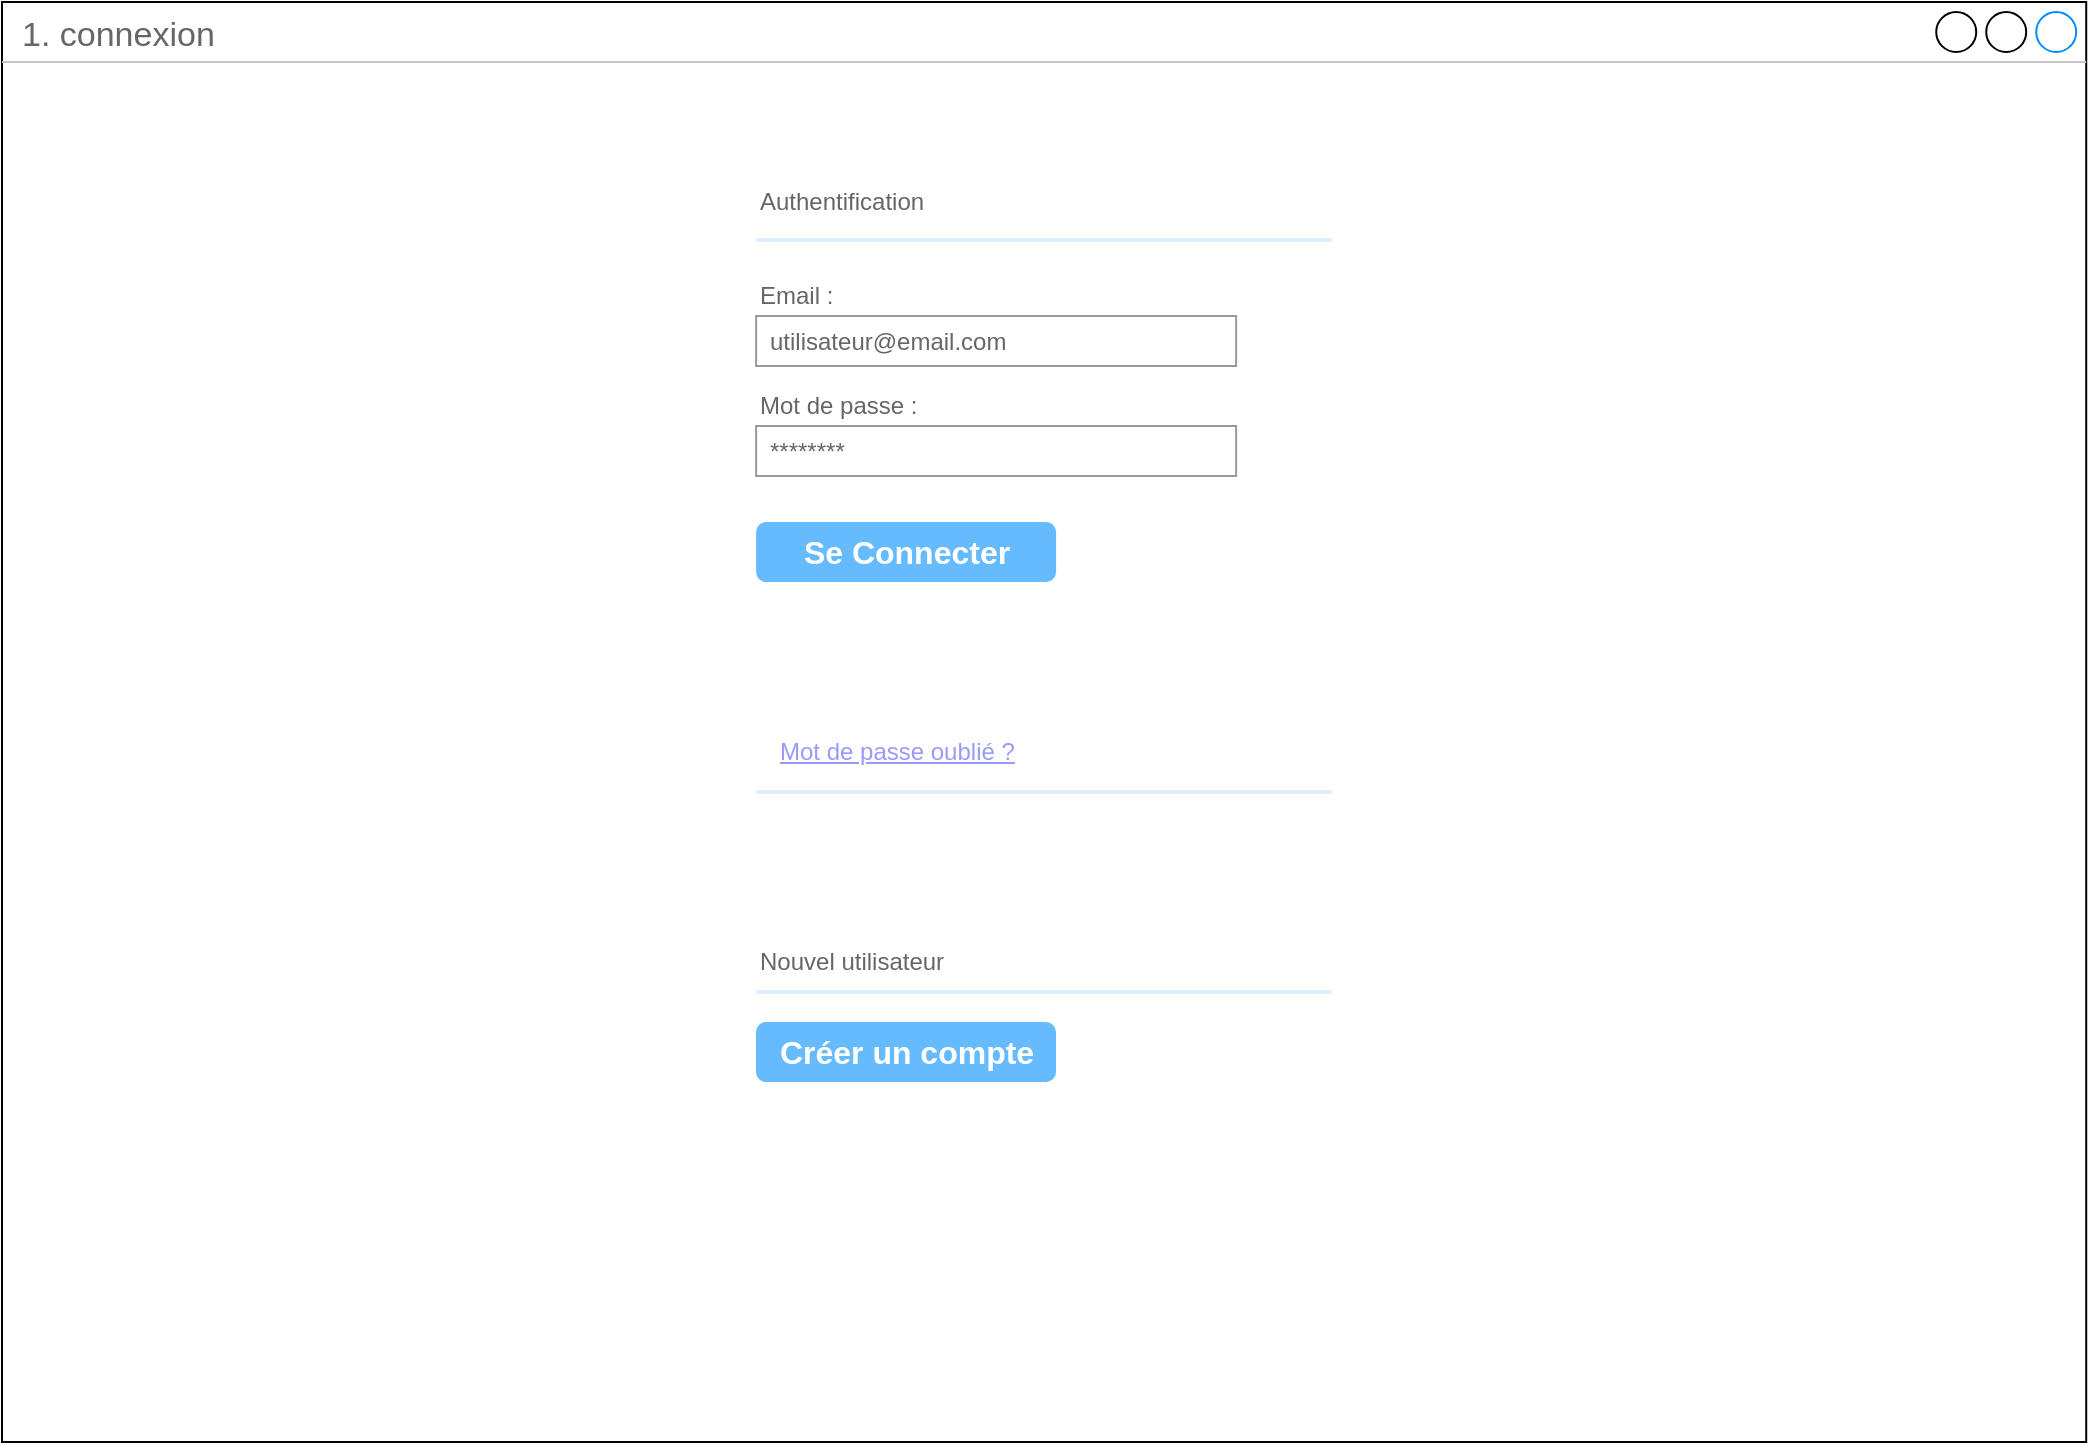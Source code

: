 <mxfile version="15.5.4" type="embed" pages="10"><diagram name="1. connexion" id="2cc2dc42-3aac-f2a9-1cec-7a8b7cbee084"><mxGraphModel dx="740" dy="766" grid="1" gridSize="10" guides="1" tooltips="1" connect="1" arrows="1" fold="1" page="1" pageScale="1" pageWidth="1100" pageHeight="850" background="none" math="0" shadow="0"><root><mxCell id="0"/><mxCell id="1" parent="0"/><mxCell id="15" value="1. connexion" style="strokeWidth=1;shadow=0;dashed=0;align=center;html=1;shape=mxgraph.mockup.containers.window;align=left;verticalAlign=top;spacingLeft=8;strokeColor2=#008cff;strokeColor3=#c4c4c4;fontColor=#666666;mainText=;fontSize=17;labelBackgroundColor=none;" parent="1" vertex="1"><mxGeometry x="29" y="40" width="1042.11" height="720" as="geometry"/></mxCell><mxCell id="16" value="Authentification" style="strokeWidth=1;shadow=0;dashed=0;align=center;html=1;shape=mxgraph.mockup.forms.anchor;fontSize=12;fontColor=#666666;align=left;resizeWidth=1;spacingLeft=0;" parent="1" vertex="1"><mxGeometry x="406.05" y="130" width="160" height="20" as="geometry"/></mxCell><mxCell id="17" value="" style="shape=line;strokeColor=#ddeeff;strokeWidth=2;html=1;resizeWidth=1;" parent="1" vertex="1"><mxGeometry x="406.05" y="154" width="288.0" height="10" as="geometry"/></mxCell><mxCell id="18" value="Email :" style="strokeWidth=1;shadow=0;dashed=0;align=center;html=1;shape=mxgraph.mockup.forms.anchor;fontSize=12;fontColor=#666666;align=left;resizeWidth=1;spacingLeft=0;" parent="1" vertex="1"><mxGeometry x="406.05" y="177" width="160" height="20" as="geometry"/></mxCell><mxCell id="19" value="utilisateur@email.com" style="strokeWidth=1;shadow=0;dashed=0;align=center;html=1;shape=mxgraph.mockup.forms.rrect;rSize=0;strokeColor=#999999;fontColor=#666666;align=left;spacingLeft=5;resizeWidth=1;" parent="1" vertex="1"><mxGeometry x="406.05" y="197" width="240" height="25" as="geometry"/></mxCell><mxCell id="20" value="Mot de passe :" style="strokeWidth=1;shadow=0;dashed=0;align=center;html=1;shape=mxgraph.mockup.forms.anchor;fontSize=12;fontColor=#666666;align=left;resizeWidth=1;spacingLeft=0;" parent="1" vertex="1"><mxGeometry x="406.05" y="232" width="160" height="20" as="geometry"/></mxCell><mxCell id="21" value="********" style="strokeWidth=1;shadow=0;dashed=0;align=center;html=1;shape=mxgraph.mockup.forms.rrect;rSize=0;strokeColor=#999999;fontColor=#666666;align=left;spacingLeft=5;resizeWidth=1;" parent="1" vertex="1"><mxGeometry x="406.05" y="252" width="240" height="25" as="geometry"/></mxCell><mxCell id="22" value="Se Connecter" style="strokeWidth=1;shadow=0;dashed=0;align=center;html=1;shape=mxgraph.mockup.forms.rrect;rSize=5;strokeColor=none;fontColor=#ffffff;fillColor=#66bbff;fontSize=16;fontStyle=1;" parent="1" vertex="1"><mxGeometry x="406.05" y="300" width="150" height="30" as="geometry"/></mxCell><mxCell id="23" value="Mot de passe oublié ?" style="strokeWidth=1;shadow=0;dashed=0;align=center;html=1;shape=mxgraph.mockup.forms.anchor;fontSize=12;fontColor=#9999ff;align=left;spacingLeft=0;fontStyle=4;resizeWidth=1;" parent="1" vertex="1"><mxGeometry x="416.05" y="405" width="240" height="20" as="geometry"/></mxCell><mxCell id="24" value="" style="shape=line;strokeColor=#ddeeff;strokeWidth=2;html=1;resizeWidth=1;" parent="1" vertex="1"><mxGeometry x="406.05" y="430" width="288.0" height="10" as="geometry"/></mxCell><mxCell id="25" value="Nouvel utilisateur" style="strokeWidth=1;shadow=0;dashed=0;align=center;html=1;shape=mxgraph.mockup.forms.anchor;fontSize=12;fontColor=#666666;align=left;spacingLeft=0;resizeWidth=1;" parent="1" vertex="1"><mxGeometry x="406.05" y="510" width="240" height="20" as="geometry"/></mxCell><mxCell id="26" value="Créer un compte" style="strokeWidth=1;shadow=0;dashed=0;align=center;html=1;shape=mxgraph.mockup.forms.rrect;rSize=5;strokeColor=none;fontColor=#ffffff;fillColor=#66bbff;fontSize=16;fontStyle=1;" parent="1" vertex="1"><mxGeometry x="406" y="550" width="150" height="30" as="geometry"/></mxCell><mxCell id="9K-57Y8DtEjR14jrUzWZ-26" value="" style="shape=line;strokeColor=#ddeeff;strokeWidth=2;html=1;resizeWidth=1;" parent="1" vertex="1"><mxGeometry x="406" y="530" width="288.0" height="10" as="geometry"/></mxCell></root></mxGraphModel></diagram><diagram name="1.1 connexion mot de passe oublié" id="4iPZAgOdz_aABJl1WM38"><mxGraphModel dx="1263" dy="766" grid="1" gridSize="10" guides="1" tooltips="1" connect="1" arrows="1" fold="1" page="1" pageScale="1" pageWidth="1100" pageHeight="850" background="none" math="0" shadow="0"><root><mxCell id="VU6T0Y7Y-3jl6aKl-pnd-0"/><mxCell id="VU6T0Y7Y-3jl6aKl-pnd-1" parent="VU6T0Y7Y-3jl6aKl-pnd-0"/><mxCell id="VU6T0Y7Y-3jl6aKl-pnd-2" value="1.1 connexion mot de passe oublié" style="strokeWidth=1;shadow=0;dashed=0;align=center;html=1;shape=mxgraph.mockup.containers.window;align=left;verticalAlign=top;spacingLeft=8;strokeColor2=#008cff;strokeColor3=#c4c4c4;fontColor=#666666;mainText=;fontSize=17;labelBackgroundColor=none;" parent="VU6T0Y7Y-3jl6aKl-pnd-1" vertex="1"><mxGeometry x="29" y="40" width="1042.11" height="720" as="geometry"/></mxCell><mxCell id="VU6T0Y7Y-3jl6aKl-pnd-3" value="Réinitialisation de votre mot passe" style="strokeWidth=1;shadow=0;dashed=0;align=center;html=1;shape=mxgraph.mockup.forms.anchor;fontSize=12;fontColor=#666666;align=left;resizeWidth=1;spacingLeft=0;" parent="VU6T0Y7Y-3jl6aKl-pnd-1" vertex="1"><mxGeometry x="406.05" y="130" width="160" height="20" as="geometry"/></mxCell><mxCell id="VU6T0Y7Y-3jl6aKl-pnd-4" value="" style="shape=line;strokeColor=#ddeeff;strokeWidth=2;html=1;resizeWidth=1;" parent="VU6T0Y7Y-3jl6aKl-pnd-1" vertex="1"><mxGeometry x="406.05" y="154" width="288.0" height="10" as="geometry"/></mxCell><mxCell id="VU6T0Y7Y-3jl6aKl-pnd-5" value="Email :" style="strokeWidth=1;shadow=0;dashed=0;align=center;html=1;shape=mxgraph.mockup.forms.anchor;fontSize=12;fontColor=#666666;align=left;resizeWidth=1;spacingLeft=0;" parent="VU6T0Y7Y-3jl6aKl-pnd-1" vertex="1"><mxGeometry x="406.05" y="177" width="160" height="20" as="geometry"/></mxCell><mxCell id="VU6T0Y7Y-3jl6aKl-pnd-6" value="utilisateur@email.com" style="strokeWidth=1;shadow=0;dashed=0;align=center;html=1;shape=mxgraph.mockup.forms.rrect;rSize=0;strokeColor=#999999;fontColor=#666666;align=left;spacingLeft=5;resizeWidth=1;" parent="VU6T0Y7Y-3jl6aKl-pnd-1" vertex="1"><mxGeometry x="406.05" y="197" width="240" height="25" as="geometry"/></mxCell><mxCell id="VU6T0Y7Y-3jl6aKl-pnd-7" value="Nouveau mot de passe :" style="strokeWidth=1;shadow=0;dashed=0;align=center;html=1;shape=mxgraph.mockup.forms.anchor;fontSize=12;fontColor=#666666;align=left;resizeWidth=1;spacingLeft=0;" parent="VU6T0Y7Y-3jl6aKl-pnd-1" vertex="1"><mxGeometry x="406.05" y="232" width="160" height="20" as="geometry"/></mxCell><mxCell id="VU6T0Y7Y-3jl6aKl-pnd-8" value="********" style="strokeWidth=1;shadow=0;dashed=0;align=center;html=1;shape=mxgraph.mockup.forms.rrect;rSize=0;strokeColor=#999999;fontColor=#666666;align=left;spacingLeft=5;resizeWidth=1;" parent="VU6T0Y7Y-3jl6aKl-pnd-1" vertex="1"><mxGeometry x="406.05" y="252" width="240" height="25" as="geometry"/></mxCell><mxCell id="VU6T0Y7Y-3jl6aKl-pnd-9" value="Réinitialiser mot de passe" style="strokeWidth=1;shadow=0;dashed=0;align=center;html=1;shape=mxgraph.mockup.forms.rrect;rSize=5;strokeColor=none;fontColor=#ffffff;fillColor=#66bbff;fontSize=16;fontStyle=1;" parent="VU6T0Y7Y-3jl6aKl-pnd-1" vertex="1"><mxGeometry x="406.05" y="360" width="243.95" height="30" as="geometry"/></mxCell><mxCell id="VU6T0Y7Y-3jl6aKl-pnd-14" value="********" style="strokeWidth=1;shadow=0;dashed=0;align=center;html=1;shape=mxgraph.mockup.forms.rrect;rSize=0;strokeColor=#999999;fontColor=#666666;align=left;spacingLeft=5;resizeWidth=1;" parent="VU6T0Y7Y-3jl6aKl-pnd-1" vertex="1"><mxGeometry x="406.05" y="310" width="240" height="25" as="geometry"/></mxCell><mxCell id="VU6T0Y7Y-3jl6aKl-pnd-15" value="Confirmez nouveau mot de passe :" style="strokeWidth=1;shadow=0;dashed=0;align=center;html=1;shape=mxgraph.mockup.forms.anchor;fontSize=12;fontColor=#666666;align=left;resizeWidth=1;spacingLeft=0;" parent="VU6T0Y7Y-3jl6aKl-pnd-1" vertex="1"><mxGeometry x="406.05" y="290" width="160" height="20" as="geometry"/></mxCell></root></mxGraphModel></diagram><diagram name="1.2 connexion création de compte" id="8xFSvD0aIxnqieJJlEq7"><mxGraphModel dx="852" dy="766" grid="1" gridSize="10" guides="1" tooltips="1" connect="1" arrows="1" fold="1" page="1" pageScale="1" pageWidth="1100" pageHeight="850" background="none" math="0" shadow="0"><root><mxCell id="4bkz7fjgMvuUST8J8lVn-0"/><mxCell id="4bkz7fjgMvuUST8J8lVn-1" parent="4bkz7fjgMvuUST8J8lVn-0"/><mxCell id="4bkz7fjgMvuUST8J8lVn-2" value="1.2 connexion création de compte" style="strokeWidth=1;shadow=0;dashed=0;align=center;html=1;shape=mxgraph.mockup.containers.window;align=left;verticalAlign=top;spacingLeft=8;strokeColor2=#008cff;strokeColor3=#c4c4c4;fontColor=#666666;mainText=;fontSize=17;labelBackgroundColor=none;" parent="4bkz7fjgMvuUST8J8lVn-1" vertex="1"><mxGeometry x="29" y="40" width="1042.11" height="720" as="geometry"/></mxCell><mxCell id="4bkz7fjgMvuUST8J8lVn-3" value="Création d'un nouveau compte utilisateur" style="strokeWidth=1;shadow=0;dashed=0;align=center;html=1;shape=mxgraph.mockup.forms.anchor;fontSize=12;fontColor=#666666;align=left;resizeWidth=1;spacingLeft=0;" parent="4bkz7fjgMvuUST8J8lVn-1" vertex="1"><mxGeometry x="406.05" y="130" width="160" height="20" as="geometry"/></mxCell><mxCell id="4bkz7fjgMvuUST8J8lVn-4" value="" style="shape=line;strokeColor=#ddeeff;strokeWidth=2;html=1;resizeWidth=1;" parent="4bkz7fjgMvuUST8J8lVn-1" vertex="1"><mxGeometry x="406.05" y="154" width="288.0" height="10" as="geometry"/></mxCell><mxCell id="4bkz7fjgMvuUST8J8lVn-5" value="Email :" style="strokeWidth=1;shadow=0;dashed=0;align=center;html=1;shape=mxgraph.mockup.forms.anchor;fontSize=12;fontColor=#666666;align=left;resizeWidth=1;spacingLeft=0;" parent="4bkz7fjgMvuUST8J8lVn-1" vertex="1"><mxGeometry x="406.05" y="177" width="160" height="20" as="geometry"/></mxCell><mxCell id="4bkz7fjgMvuUST8J8lVn-6" value="utilisateur@email.com" style="strokeWidth=1;shadow=0;dashed=0;align=center;html=1;shape=mxgraph.mockup.forms.rrect;rSize=0;strokeColor=#999999;fontColor=#666666;align=left;spacingLeft=5;resizeWidth=1;" parent="4bkz7fjgMvuUST8J8lVn-1" vertex="1"><mxGeometry x="406.05" y="197" width="240" height="25" as="geometry"/></mxCell><mxCell id="4bkz7fjgMvuUST8J8lVn-7" value="Nom :" style="strokeWidth=1;shadow=0;dashed=0;align=center;html=1;shape=mxgraph.mockup.forms.anchor;fontSize=12;fontColor=#666666;align=left;resizeWidth=1;spacingLeft=0;" parent="4bkz7fjgMvuUST8J8lVn-1" vertex="1"><mxGeometry x="406.05" y="232" width="160" height="20" as="geometry"/></mxCell><mxCell id="4bkz7fjgMvuUST8J8lVn-8" value="Nom_Utilisateur" style="strokeWidth=1;shadow=0;dashed=0;align=center;html=1;shape=mxgraph.mockup.forms.rrect;rSize=0;strokeColor=#999999;fontColor=#666666;align=left;spacingLeft=5;resizeWidth=1;" parent="4bkz7fjgMvuUST8J8lVn-1" vertex="1"><mxGeometry x="406.05" y="252" width="240" height="25" as="geometry"/></mxCell><mxCell id="4bkz7fjgMvuUST8J8lVn-10" value="Prénom_Utilisateur" style="strokeWidth=1;shadow=0;dashed=0;align=center;html=1;shape=mxgraph.mockup.forms.rrect;rSize=0;strokeColor=#999999;fontColor=#666666;align=left;spacingLeft=5;resizeWidth=1;" parent="4bkz7fjgMvuUST8J8lVn-1" vertex="1"><mxGeometry x="406.05" y="310" width="240" height="25" as="geometry"/></mxCell><mxCell id="4bkz7fjgMvuUST8J8lVn-11" value="Prénom :" style="strokeWidth=1;shadow=0;dashed=0;align=center;html=1;shape=mxgraph.mockup.forms.anchor;fontSize=12;fontColor=#666666;align=left;resizeWidth=1;spacingLeft=0;" parent="4bkz7fjgMvuUST8J8lVn-1" vertex="1"><mxGeometry x="406.05" y="290" width="160" height="20" as="geometry"/></mxCell><mxCell id="4bkz7fjgMvuUST8J8lVn-13" value="Créer un compte" style="strokeWidth=1;shadow=0;dashed=0;align=center;html=1;shape=mxgraph.mockup.forms.rrect;rSize=5;strokeColor=none;fontColor=#ffffff;fillColor=#66bbff;fontSize=16;fontStyle=1;" parent="4bkz7fjgMvuUST8J8lVn-1" vertex="1"><mxGeometry x="406.05" y="570" width="150" height="30" as="geometry"/></mxCell><mxCell id="4bkz7fjgMvuUST8J8lVn-15" value="********" style="strokeWidth=1;shadow=0;dashed=0;align=center;html=1;shape=mxgraph.mockup.forms.rrect;rSize=0;strokeColor=#999999;fontColor=#666666;align=left;spacingLeft=5;resizeWidth=1;" parent="4bkz7fjgMvuUST8J8lVn-1" vertex="1"><mxGeometry x="406.05" y="426.5" width="240" height="25" as="geometry"/></mxCell><mxCell id="4bkz7fjgMvuUST8J8lVn-16" value="Confirmez mot de passe :" style="strokeWidth=1;shadow=0;dashed=0;align=center;html=1;shape=mxgraph.mockup.forms.anchor;fontSize=12;fontColor=#666666;align=left;resizeWidth=1;spacingLeft=0;" parent="4bkz7fjgMvuUST8J8lVn-1" vertex="1"><mxGeometry x="406.05" y="406.5" width="160" height="20" as="geometry"/></mxCell><mxCell id="4bkz7fjgMvuUST8J8lVn-17" value="********" style="strokeWidth=1;shadow=0;dashed=0;align=center;html=1;shape=mxgraph.mockup.forms.rrect;rSize=0;strokeColor=#999999;fontColor=#666666;align=left;spacingLeft=5;resizeWidth=1;" parent="4bkz7fjgMvuUST8J8lVn-1" vertex="1"><mxGeometry x="406.05" y="368.5" width="240" height="25" as="geometry"/></mxCell><mxCell id="4bkz7fjgMvuUST8J8lVn-18" value="Mot de passe :" style="strokeWidth=1;shadow=0;dashed=0;align=center;html=1;shape=mxgraph.mockup.forms.anchor;fontSize=12;fontColor=#666666;align=left;resizeWidth=1;spacingLeft=0;" parent="4bkz7fjgMvuUST8J8lVn-1" vertex="1"><mxGeometry x="406.05" y="348.5" width="160" height="20" as="geometry"/></mxCell><mxCell id="deZI9XHjXmOvTDK64Z3D-6" value="Élève" style="shape=ellipse;rSize=0;fillColor=#eeeeee;strokeColor=#999999;gradientColor=#cccccc;html=1;align=left;spacingLeft=4;fontSize=17;fontColor=#666666;labelPosition=right;" parent="4bkz7fjgMvuUST8J8lVn-1" vertex="1"><mxGeometry x="414.05" y="487.5" width="15" height="15" as="geometry"/></mxCell><mxCell id="deZI9XHjXmOvTDK64Z3D-7" value="Tuteur" style="shape=ellipse;rSize=0;fillColor=#eeeeee;strokeColor=#999999;gradientColor=#cccccc;html=1;align=left;spacingLeft=4;fontSize=17;fontColor=#666666;labelPosition=right;" parent="4bkz7fjgMvuUST8J8lVn-1" vertex="1"><mxGeometry x="414.05" y="517.5" width="15" height="15" as="geometry"/></mxCell></root></mxGraphModel></diagram><diagram name="2. tableau de bord" id="iXh7SlRufSBfUGD5yu6K"><mxGraphModel dx="852" dy="766" grid="1" gridSize="10" guides="1" tooltips="1" connect="1" arrows="1" fold="1" page="1" pageScale="1" pageWidth="1100" pageHeight="850" background="none" math="0" shadow="0"><root><mxCell id="nj5yZ6E_mY4URYtarcAv-0"/><mxCell id="nj5yZ6E_mY4URYtarcAv-1" parent="nj5yZ6E_mY4URYtarcAv-0"/><mxCell id="nj5yZ6E_mY4URYtarcAv-2" value="2. tableau de bord" style="strokeWidth=1;shadow=0;dashed=0;align=center;html=1;shape=mxgraph.mockup.containers.window;align=left;verticalAlign=top;spacingLeft=8;strokeColor2=#008cff;strokeColor3=#c4c4c4;fontColor=#666666;mainText=;fontSize=17;labelBackgroundColor=none;" parent="nj5yZ6E_mY4URYtarcAv-1" vertex="1"><mxGeometry x="29" y="40" width="1042.11" height="720" as="geometry"/></mxCell><mxCell id="nj5yZ6E_mY4URYtarcAv-28" value="" style="strokeWidth=1;shadow=0;dashed=0;align=center;html=1;shape=mxgraph.mockup.forms.rrect;rSize=0;strokeColor=#999999;fillColor=#ffffff;" parent="nj5yZ6E_mY4URYtarcAv-1" vertex="1"><mxGeometry x="151" y="220" width="318.75" height="405" as="geometry"/></mxCell><mxCell id="nj5yZ6E_mY4URYtarcAv-29" value="Récapitulatif des tâches" style="strokeWidth=1;shadow=0;dashed=0;align=center;html=1;shape=mxgraph.mockup.forms.rrect;rSize=0;strokeColor=#999999;fontColor=#008cff;fontSize=17;fillColor=#ffffff;resizeWidth=1;" parent="nj5yZ6E_mY4URYtarcAv-28" vertex="1"><mxGeometry width="318.75" height="30" relative="1" as="geometry"/></mxCell><mxCell id="nj5yZ6E_mY4URYtarcAv-30" value="- tâche n°1" style="strokeWidth=1;shadow=0;dashed=0;align=center;html=1;shape=mxgraph.mockup.forms.anchor;fontSize=17;fontColor=#666666;align=left;spacingLeft=5;resizeWidth=1;" parent="nj5yZ6E_mY4URYtarcAv-28" vertex="1"><mxGeometry width="318.75" height="20" relative="1" as="geometry"><mxPoint y="30" as="offset"/></mxGeometry></mxCell><mxCell id="nj5yZ6E_mY4URYtarcAv-35" value="- tâche n°2" style="strokeWidth=1;shadow=0;dashed=0;align=center;html=1;shape=mxgraph.mockup.forms.anchor;fontSize=17;fontColor=#666666;align=left;spacingLeft=5;resizeWidth=1;" parent="nj5yZ6E_mY4URYtarcAv-28" vertex="1"><mxGeometry y="48.6" width="318.75" height="19.059" as="geometry"/></mxCell><mxCell id="nj5yZ6E_mY4URYtarcAv-36" value="- tâche n°3" style="strokeWidth=1;shadow=0;dashed=0;align=center;html=1;shape=mxgraph.mockup.forms.anchor;fontSize=17;fontColor=#666666;align=left;spacingLeft=5;resizeWidth=1;" parent="nj5yZ6E_mY4URYtarcAv-28" vertex="1"><mxGeometry y="69.565" width="318.75" height="19.059" as="geometry"/></mxCell><mxCell id="nj5yZ6E_mY4URYtarcAv-39" value="" style="strokeWidth=1;shadow=0;dashed=0;align=center;html=1;shape=mxgraph.mockup.forms.rrect;rSize=0;strokeColor=#999999;fillColor=#ffffff;" parent="nj5yZ6E_mY4URYtarcAv-1" vertex="1"><mxGeometry x="631" y="220" width="318.75" height="405" as="geometry"/></mxCell><mxCell id="nj5yZ6E_mY4URYtarcAv-40" value="Liste des évènements prochains" style="strokeWidth=1;shadow=0;dashed=0;align=center;html=1;shape=mxgraph.mockup.forms.rrect;rSize=0;strokeColor=#999999;fontColor=#008cff;fontSize=17;fillColor=#ffffff;resizeWidth=1;" parent="nj5yZ6E_mY4URYtarcAv-39" vertex="1"><mxGeometry width="318.75" height="30" relative="1" as="geometry"/></mxCell><mxCell id="nj5yZ6E_mY4URYtarcAv-41" value="- date n°1 : évènement n°1" style="strokeWidth=1;shadow=0;dashed=0;align=center;html=1;shape=mxgraph.mockup.forms.anchor;fontSize=17;fontColor=#666666;align=left;spacingLeft=5;resizeWidth=1;" parent="nj5yZ6E_mY4URYtarcAv-39" vertex="1"><mxGeometry width="318.75" height="20" relative="1" as="geometry"><mxPoint y="30" as="offset"/></mxGeometry></mxCell><mxCell id="nj5yZ6E_mY4URYtarcAv-42" value="- date n°2 : évènement n°2" style="strokeWidth=1;shadow=0;dashed=0;align=center;html=1;shape=mxgraph.mockup.forms.anchor;fontSize=17;fontColor=#666666;align=left;spacingLeft=5;resizeWidth=1;" parent="nj5yZ6E_mY4URYtarcAv-39" vertex="1"><mxGeometry y="48.6" width="318.75" height="19.059" as="geometry"/></mxCell><mxCell id="nj5yZ6E_mY4URYtarcAv-43" value="- date n°3 : évènement n°3" style="strokeWidth=1;shadow=0;dashed=0;align=center;html=1;shape=mxgraph.mockup.forms.anchor;fontSize=17;fontColor=#666666;align=left;spacingLeft=5;resizeWidth=1;" parent="nj5yZ6E_mY4URYtarcAv-39" vertex="1"><mxGeometry y="69.565" width="318.75" height="19.059" as="geometry"/></mxCell><mxCell id="nj5yZ6E_mY4URYtarcAv-44" value="- date n°4 : évènement n°4" style="strokeWidth=1;shadow=0;dashed=0;align=center;html=1;shape=mxgraph.mockup.forms.anchor;fontSize=17;fontColor=#666666;align=left;spacingLeft=5;resizeWidth=1;" parent="nj5yZ6E_mY4URYtarcAv-39" vertex="1"><mxGeometry y="90.529" width="318.75" height="19.059" as="geometry"/></mxCell><mxCell id="n-7R-uOgdwJ0EgipzqS--0" value="- date n°5 : évènement n°5" style="strokeWidth=1;shadow=0;dashed=0;align=center;html=1;shape=mxgraph.mockup.forms.anchor;fontSize=17;fontColor=#666666;align=left;spacingLeft=5;resizeWidth=1;" parent="nj5yZ6E_mY4URYtarcAv-39" vertex="1"><mxGeometry y="109.589" width="318.75" height="19.059" as="geometry"/></mxCell><mxCell id="nj5yZ6E_mY4URYtarcAv-47" value="Nombre de Messages non lus : X" style="strokeWidth=1;shadow=0;dashed=0;align=center;html=1;shape=mxgraph.mockup.text.textBox;fontColor=#666666;align=left;fontSize=17;spacingLeft=4;spacingTop=-3;strokeColor=#666666;mainText=" parent="nj5yZ6E_mY4URYtarcAv-1" vertex="1"><mxGeometry x="468.38" y="130" width="320" height="30" as="geometry"/></mxCell><mxCell id="g4JBPiWxoflAO1-HNlbs-0" value="&lt;span style=&quot;font-size: 17px&quot;&gt;Gestionnaire de tâches&lt;/span&gt;" style="strokeWidth=1;shadow=0;dashed=0;align=center;html=1;shape=mxgraph.mockup.forms.rrect;rSize=5;strokeColor=none;fontColor=#ffffff;fillColor=#66bbff;fontSize=16;fontStyle=1;" parent="nj5yZ6E_mY4URYtarcAv-1" vertex="1"><mxGeometry x="191.66" y="650" width="237.44" height="50" as="geometry"/></mxCell><mxCell id="g4JBPiWxoflAO1-HNlbs-1" value="&lt;span style=&quot;font-size: 17px&quot;&gt;Calendrier&lt;/span&gt;" style="strokeWidth=1;shadow=0;dashed=0;align=center;html=1;shape=mxgraph.mockup.forms.rrect;rSize=5;strokeColor=none;fontColor=#ffffff;fillColor=#66bbff;fontSize=16;fontStyle=1;" parent="nj5yZ6E_mY4URYtarcAv-1" vertex="1"><mxGeometry x="671.66" y="650" width="237.44" height="50" as="geometry"/></mxCell><mxCell id="g4JBPiWxoflAO1-HNlbs-2" value="&lt;span style=&quot;font-size: 17px&quot;&gt;Chat&lt;/span&gt;" style="strokeWidth=1;shadow=0;dashed=0;align=center;html=1;shape=mxgraph.mockup.forms.rrect;rSize=5;strokeColor=none;fontColor=#ffffff;fillColor=#66bbff;fontSize=16;fontStyle=1;" parent="nj5yZ6E_mY4URYtarcAv-1" vertex="1"><mxGeometry x="808.13" y="130" width="141.62" height="30" as="geometry"/></mxCell></root></mxGraphModel></diagram><diagram name="3. chat" id="VlyIOOywkk0c5qDVXT3I"><mxGraphModel dx="912" dy="766" grid="1" gridSize="10" guides="1" tooltips="1" connect="1" arrows="1" fold="1" page="1" pageScale="1" pageWidth="1100" pageHeight="850" background="none" math="0" shadow="0"><root><mxCell id="AkllYCs8sCAKixBuuAVC-0"/><mxCell id="AkllYCs8sCAKixBuuAVC-1" parent="AkllYCs8sCAKixBuuAVC-0"/><mxCell id="AkllYCs8sCAKixBuuAVC-2" value="3. chat" style="strokeWidth=1;shadow=0;dashed=0;align=center;html=1;shape=mxgraph.mockup.containers.window;align=left;verticalAlign=top;spacingLeft=8;strokeColor2=#008cff;strokeColor3=#c4c4c4;fontColor=#666666;mainText=;fontSize=17;labelBackgroundColor=none;" parent="AkllYCs8sCAKixBuuAVC-1" vertex="1"><mxGeometry x="29" y="40" width="1042.11" height="720" as="geometry"/></mxCell><mxCell id="AkllYCs8sCAKixBuuAVC-19" value="" style="rounded=0;whiteSpace=wrap;html=1;" parent="AkllYCs8sCAKixBuuAVC-1" vertex="1"><mxGeometry x="140" y="90" width="930" height="610" as="geometry"/></mxCell><mxCell id="AkllYCs8sCAKixBuuAVC-20" value="" style="strokeWidth=1;shadow=0;dashed=0;align=center;html=1;shape=mxgraph.mockup.rrect;rSize=10;strokeColor=#666666;" parent="AkllYCs8sCAKixBuuAVC-1" vertex="1"><mxGeometry x="30" y="130" width="110" height="200" as="geometry"/></mxCell><mxCell id="AkllYCs8sCAKixBuuAVC-21" value="&lt;font face=&quot;Open Sans&quot; data-font-src=&quot;https://fonts.googleapis.com/css?family=Open+Sans&quot;&gt;Chat 2&lt;/font&gt;" style="strokeColor=inherit;fillColor=inherit;gradientColor=inherit;strokeWidth=1;shadow=0;dashed=0;align=center;html=1;shape=mxgraph.mockup.rrect;rSize=0;fontSize=17;fontColor=#666666;fontStyle=1;resizeWidth=1;" parent="AkllYCs8sCAKixBuuAVC-20" vertex="1"><mxGeometry width="110" height="50" relative="1" as="geometry"><mxPoint y="50" as="offset"/></mxGeometry></mxCell><mxCell id="AkllYCs8sCAKixBuuAVC-22" value="&lt;font face=&quot;Open Sans&quot; data-font-src=&quot;https://fonts.googleapis.com/css?family=Open+Sans&quot;&gt;Chat 3&lt;/font&gt;" style="strokeColor=inherit;fillColor=inherit;gradientColor=inherit;strokeWidth=1;shadow=0;dashed=0;align=center;html=1;shape=mxgraph.mockup.rrect;rSize=0;fontSize=17;fontColor=#666666;fontStyle=1;resizeWidth=1;" parent="AkllYCs8sCAKixBuuAVC-20" vertex="1"><mxGeometry width="110" height="50" relative="1" as="geometry"><mxPoint y="100" as="offset"/></mxGeometry></mxCell><mxCell id="AkllYCs8sCAKixBuuAVC-23" value="&lt;font face=&quot;Open Sans&quot; data-font-src=&quot;https://fonts.googleapis.com/css?family=Open+Sans&quot;&gt;Chat 4&lt;/font&gt;" style="strokeColor=inherit;fillColor=inherit;gradientColor=inherit;strokeWidth=1;shadow=0;dashed=0;align=center;html=1;shape=mxgraph.mockup.bottomButton;rSize=10;fontSize=17;fontColor=#666666;fontStyle=1;resizeWidth=1;" parent="AkllYCs8sCAKixBuuAVC-20" vertex="1"><mxGeometry y="1" width="110" height="50" relative="1" as="geometry"><mxPoint y="-50" as="offset"/></mxGeometry></mxCell><mxCell id="AkllYCs8sCAKixBuuAVC-24" value="&lt;font face=&quot;Open Sans&quot; data-font-src=&quot;https://fonts.googleapis.com/css?family=Open+Sans&quot;&gt;Jean D.&lt;/font&gt;" style="strokeWidth=1;shadow=0;dashed=0;align=center;html=1;shape=mxgraph.mockup.topButton;rSize=10;fontSize=17;fontColor=#ffffff;fontStyle=1;fillColor=#66BBFF;strokeColor=#66BBFF;resizeWidth=1;" parent="AkllYCs8sCAKixBuuAVC-20" vertex="1"><mxGeometry width="110" height="50" relative="1" as="geometry"/></mxCell><mxCell id="AkllYCs8sCAKixBuuAVC-28" value="" style="group;fillColor=default;container=0;" parent="AkllYCs8sCAKixBuuAVC-1" vertex="1" connectable="0"><mxGeometry x="62.5" y="600" width="45" height="45" as="geometry"/></mxCell><mxCell id="AkllYCs8sCAKixBuuAVC-27" value="" style="ellipse;whiteSpace=wrap;html=1;aspect=fixed;fontColor=#000000;fillColor=#66BBFF;strokeColor=#757575;" parent="AkllYCs8sCAKixBuuAVC-1" vertex="1"><mxGeometry x="62.5" y="600" width="45" height="45" as="geometry"/></mxCell><mxCell id="AkllYCs8sCAKixBuuAVC-25" value="" style="shape=cross;whiteSpace=wrap;html=1;fontColor=#000000;strokeColor=none;" parent="AkllYCs8sCAKixBuuAVC-1" vertex="1"><mxGeometry x="70" y="607.5" width="30" height="30" as="geometry"/></mxCell><mxCell id="AkllYCs8sCAKixBuuAVC-33" value="&lt;font data-font-src=&quot;https://fonts.googleapis.com/css?family=Open+Sans&quot; face=&quot;Open Sans&quot;&gt;Jean Dupont&lt;br&gt;&lt;br&gt;Message 1&lt;/font&gt;" style="rounded=1;whiteSpace=wrap;html=1;shadow=0;fontColor=#000000;strokeColor=#757575;fillColor=#99CFFF;gradientColor=none;arcSize=32;" parent="AkllYCs8sCAKixBuuAVC-1" vertex="1"><mxGeometry x="220" y="130" width="340" height="110" as="geometry"/></mxCell><mxCell id="AkllYCs8sCAKixBuuAVC-34" value="&lt;font data-font-src=&quot;https://fonts.googleapis.com/css?family=Open+Sans&quot; face=&quot;Open Sans&quot;&gt;Utilisateur&lt;br&gt;&lt;br&gt;Message 2&lt;/font&gt;" style="rounded=1;whiteSpace=wrap;html=1;shadow=0;fontColor=#333333;strokeColor=#666666;fillColor=#f5f5f5;arcSize=32;" parent="AkllYCs8sCAKixBuuAVC-1" vertex="1"><mxGeometry x="540" y="240" width="450" height="80" as="geometry"/></mxCell><mxCell id="AkllYCs8sCAKixBuuAVC-35" value="&lt;font data-font-src=&quot;https://fonts.googleapis.com/css?family=Open+Sans&quot; face=&quot;Open Sans&quot;&gt;Utilisateur&lt;br&gt;&lt;br&gt;Message 3&lt;/font&gt;" style="rounded=1;whiteSpace=wrap;html=1;shadow=0;fontColor=#333333;strokeColor=#666666;fillColor=#f5f5f5;arcSize=32;" parent="AkllYCs8sCAKixBuuAVC-1" vertex="1"><mxGeometry x="540" y="370" width="450" height="80" as="geometry"/></mxCell><mxCell id="AkllYCs8sCAKixBuuAVC-36" value="&lt;font data-font-src=&quot;https://fonts.googleapis.com/css?family=Open+Sans&quot; face=&quot;Open Sans&quot;&gt;Jean Dupont&lt;br&gt;&lt;br&gt;Message 4&lt;/font&gt;" style="rounded=1;whiteSpace=wrap;html=1;shadow=0;fontColor=#000000;strokeColor=#757575;fillColor=#99CFFF;gradientColor=none;arcSize=32;" parent="AkllYCs8sCAKixBuuAVC-1" vertex="1"><mxGeometry x="220" y="450" width="340" height="110" as="geometry"/></mxCell><mxCell id="AkllYCs8sCAKixBuuAVC-37" value="&lt;font style=&quot;font-size: 14px&quot; color=&quot;#b5b5b5&quot;&gt;Votre texte ici&lt;/font&gt;" style="rounded=1;whiteSpace=wrap;html=1;shadow=0;fontFamily=Open Sans;fontSource=https%3A%2F%2Ffonts.googleapis.com%2Fcss%3Ffamily%3DOpen%2BSans;fontColor=#000000;strokeColor=#B5B5B5;fillColor=none;gradientColor=none;" parent="AkllYCs8sCAKixBuuAVC-1" vertex="1"><mxGeometry x="160" y="620" width="730" height="60" as="geometry"/></mxCell><mxCell id="J5QLljel0uLwjayjmN19-1" value="" style="verticalLabelPosition=bottom;shadow=0;dashed=0;align=center;html=1;verticalAlign=top;strokeWidth=1;shape=mxgraph.mockup.containers.userMale;strokeColor=#666666;strokeColor2=#008cff;rounded=0;fontFamily=Open Sans;fontSource=https%3A%2F%2Ffonts.googleapis.com%2Fcss%3Ffamily%3DOpen%2BSans;fontSize=14;fontColor=#B5B5B5;fillColor=none;gradientColor=none;" parent="AkllYCs8sCAKixBuuAVC-1" vertex="1"><mxGeometry x="170" y="130" width="40" height="40" as="geometry"/></mxCell><mxCell id="J5QLljel0uLwjayjmN19-2" value="" style="verticalLabelPosition=bottom;shadow=0;dashed=0;align=center;html=1;verticalAlign=top;strokeWidth=1;shape=mxgraph.mockup.containers.userMale;strokeColor=#666666;strokeColor2=#008cff;rounded=0;fontFamily=Open Sans;fontSource=https%3A%2F%2Ffonts.googleapis.com%2Fcss%3Ffamily%3DOpen%2BSans;fontSize=14;fontColor=#B5B5B5;fillColor=none;gradientColor=none;" parent="AkllYCs8sCAKixBuuAVC-1" vertex="1"><mxGeometry x="170" y="450" width="40" height="40" as="geometry"/></mxCell><mxCell id="J5QLljel0uLwjayjmN19-5" value="" style="verticalLabelPosition=bottom;verticalAlign=top;html=1;shape=mxgraph.basic.tick;rounded=0;shadow=0;fontFamily=Open Sans;fontSource=https%3A%2F%2Ffonts.googleapis.com%2Fcss%3Ffamily%3DOpen%2BSans;fontSize=14;strokeColor=#82b366;fillColor=#67AB9F;" parent="AkllYCs8sCAKixBuuAVC-1" vertex="1"><mxGeometry x="954.38" y="413" width="21.25" height="25" as="geometry"/></mxCell><mxCell id="J5QLljel0uLwjayjmN19-6" value="" style="verticalLabelPosition=bottom;verticalAlign=top;html=1;shape=mxgraph.basic.tick;rounded=0;shadow=0;fontFamily=Open Sans;fontSource=https%3A%2F%2Ffonts.googleapis.com%2Fcss%3Ffamily%3DOpen%2BSans;fontSize=14;strokeColor=#82b366;fillColor=#67AB9F;" parent="AkllYCs8sCAKixBuuAVC-1" vertex="1"><mxGeometry x="954.38" y="280" width="21.25" height="25" as="geometry"/></mxCell><mxCell id="J5QLljel0uLwjayjmN19-7" value="4/12/2021 2:11:59" style="text;html=1;strokeColor=none;fillColor=none;align=center;verticalAlign=middle;whiteSpace=wrap;rounded=0;shadow=0;fontFamily=Open Sans;fontSource=https%3A%2F%2Ffonts.googleapis.com%2Fcss%3Ffamily%3DOpen%2BSans;fontSize=12;fontColor=#808080;" parent="AkllYCs8sCAKixBuuAVC-1" vertex="1"><mxGeometry x="560" y="425" width="130" height="30" as="geometry"/></mxCell><mxCell id="J5QLljel0uLwjayjmN19-8" value="3/12/2021 5:11:59" style="text;html=1;strokeColor=none;fillColor=none;align=center;verticalAlign=middle;whiteSpace=wrap;rounded=0;shadow=0;fontFamily=Open Sans;fontSource=https%3A%2F%2Ffonts.googleapis.com%2Fcss%3Ffamily%3DOpen%2BSans;fontSize=12;fontColor=#808080;" parent="AkllYCs8sCAKixBuuAVC-1" vertex="1"><mxGeometry x="560" y="295" width="130" height="30" as="geometry"/></mxCell><mxCell id="J5QLljel0uLwjayjmN19-11" value="3/12/2021 2:11:59" style="text;html=1;strokeColor=none;fillColor=none;align=center;verticalAlign=middle;whiteSpace=wrap;rounded=0;shadow=0;fontFamily=Open Sans;fontSource=https%3A%2F%2Ffonts.googleapis.com%2Fcss%3Ffamily%3DOpen%2BSans;fontSize=12;fontColor=#4D4D4D;" parent="AkllYCs8sCAKixBuuAVC-1" vertex="1"><mxGeometry x="240" y="215" width="130" height="30" as="geometry"/></mxCell><mxCell id="J5QLljel0uLwjayjmN19-12" value="5/12/2021 2:11:59" style="text;html=1;strokeColor=none;fillColor=none;align=center;verticalAlign=middle;whiteSpace=wrap;rounded=0;shadow=0;fontFamily=Open Sans;fontSource=https%3A%2F%2Ffonts.googleapis.com%2Fcss%3Ffamily%3DOpen%2BSans;fontSize=12;fontColor=#4D4D4D;" parent="AkllYCs8sCAKixBuuAVC-1" vertex="1"><mxGeometry x="240" y="536" width="130" height="30" as="geometry"/></mxCell><mxCell id="wGXqTWWtz8MCjbasL8ll-0" value="&lt;span style=&quot;font-size: 17px&quot;&gt;Envoyer&lt;/span&gt;" style="strokeWidth=1;shadow=0;dashed=0;align=center;html=1;shape=mxgraph.mockup.forms.rrect;rSize=5;strokeColor=none;fontColor=#ffffff;fillColor=#66bbff;fontSize=16;fontStyle=1;" parent="AkllYCs8sCAKixBuuAVC-1" vertex="1"><mxGeometry x="910" y="620" width="110" height="60" as="geometry"/></mxCell><mxCell id="Fg0x8FaQ1h9zl6P2UYrT-0" value="" style="ellipse;whiteSpace=wrap;html=1;aspect=fixed;fontColor=#000000;fillColor=#66BBFF;strokeColor=#757575;" parent="AkllYCs8sCAKixBuuAVC-1" vertex="1"><mxGeometry x="62.5" y="655" width="45" height="45" as="geometry"/></mxCell><mxCell id="Fg0x8FaQ1h9zl6P2UYrT-1" value="" style="shape=cross;whiteSpace=wrap;html=1;fontColor=#000000;strokeColor=none;rotation=45;" parent="AkllYCs8sCAKixBuuAVC-1" vertex="1"><mxGeometry x="70" y="662.5" width="30" height="30" as="geometry"/></mxCell></root></mxGraphModel></diagram><diagram name="3.1 chat - ajouter un contact" id="0xGyBzv7NeHNtpaQ0Ddo"><mxGraphModel dx="912" dy="766" grid="1" gridSize="10" guides="1" tooltips="1" connect="1" arrows="1" fold="1" page="1" pageScale="1" pageWidth="1100" pageHeight="850" background="none" math="0" shadow="0"><root><mxCell id="nmBi5f3s97rfcwL2gtLx-0"/><mxCell id="nmBi5f3s97rfcwL2gtLx-1" parent="nmBi5f3s97rfcwL2gtLx-0"/><mxCell id="nmBi5f3s97rfcwL2gtLx-2" value="3. chat" style="strokeWidth=1;shadow=0;dashed=0;align=center;html=1;shape=mxgraph.mockup.containers.window;align=left;verticalAlign=top;spacingLeft=8;strokeColor2=#008cff;strokeColor3=#c4c4c4;fontColor=#666666;mainText=;fontSize=17;labelBackgroundColor=none;" parent="nmBi5f3s97rfcwL2gtLx-1" vertex="1"><mxGeometry x="29" y="40" width="1042.11" height="720" as="geometry"/></mxCell><mxCell id="nmBi5f3s97rfcwL2gtLx-3" value="" style="rounded=0;whiteSpace=wrap;html=1;" parent="nmBi5f3s97rfcwL2gtLx-1" vertex="1"><mxGeometry x="140" y="90" width="930" height="610" as="geometry"/></mxCell><mxCell id="nmBi5f3s97rfcwL2gtLx-4" value="" style="strokeWidth=1;shadow=0;dashed=0;align=center;html=1;shape=mxgraph.mockup.rrect;rSize=10;strokeColor=#666666;" parent="nmBi5f3s97rfcwL2gtLx-1" vertex="1"><mxGeometry x="30" y="130" width="110" height="200" as="geometry"/></mxCell><mxCell id="nmBi5f3s97rfcwL2gtLx-5" value="&lt;font face=&quot;Open Sans&quot; data-font-src=&quot;https://fonts.googleapis.com/css?family=Open+Sans&quot;&gt;Chat 2&lt;/font&gt;" style="strokeColor=inherit;fillColor=inherit;gradientColor=inherit;strokeWidth=1;shadow=0;dashed=0;align=center;html=1;shape=mxgraph.mockup.rrect;rSize=0;fontSize=17;fontColor=#666666;fontStyle=1;resizeWidth=1;" parent="nmBi5f3s97rfcwL2gtLx-4" vertex="1"><mxGeometry width="110" height="50" relative="1" as="geometry"><mxPoint y="50" as="offset"/></mxGeometry></mxCell><mxCell id="nmBi5f3s97rfcwL2gtLx-6" value="&lt;font face=&quot;Open Sans&quot; data-font-src=&quot;https://fonts.googleapis.com/css?family=Open+Sans&quot;&gt;Chat 3&lt;/font&gt;" style="strokeColor=inherit;fillColor=inherit;gradientColor=inherit;strokeWidth=1;shadow=0;dashed=0;align=center;html=1;shape=mxgraph.mockup.rrect;rSize=0;fontSize=17;fontColor=#666666;fontStyle=1;resizeWidth=1;" parent="nmBi5f3s97rfcwL2gtLx-4" vertex="1"><mxGeometry width="110" height="50" relative="1" as="geometry"><mxPoint y="100" as="offset"/></mxGeometry></mxCell><mxCell id="nmBi5f3s97rfcwL2gtLx-7" value="&lt;font face=&quot;Open Sans&quot; data-font-src=&quot;https://fonts.googleapis.com/css?family=Open+Sans&quot;&gt;Chat 4&lt;/font&gt;" style="strokeColor=inherit;fillColor=inherit;gradientColor=inherit;strokeWidth=1;shadow=0;dashed=0;align=center;html=1;shape=mxgraph.mockup.bottomButton;rSize=10;fontSize=17;fontColor=#666666;fontStyle=1;resizeWidth=1;" parent="nmBi5f3s97rfcwL2gtLx-4" vertex="1"><mxGeometry y="1" width="110" height="50" relative="1" as="geometry"><mxPoint y="-50" as="offset"/></mxGeometry></mxCell><mxCell id="nmBi5f3s97rfcwL2gtLx-8" value="&lt;span style=&quot;font-family: &amp;#34;open sans&amp;#34;&quot;&gt;Jean D.&lt;/span&gt;" style="strokeWidth=1;shadow=0;dashed=0;align=center;html=1;shape=mxgraph.mockup.topButton;rSize=10;fontSize=17;fontColor=#ffffff;fontStyle=1;fillColor=#66BBFF;strokeColor=#66BBFF;resizeWidth=1;" parent="nmBi5f3s97rfcwL2gtLx-4" vertex="1"><mxGeometry width="110" height="50" relative="1" as="geometry"/></mxCell><mxCell id="nmBi5f3s97rfcwL2gtLx-9" value="" style="group;fillColor=default;container=0;" parent="nmBi5f3s97rfcwL2gtLx-1" vertex="1" connectable="0"><mxGeometry x="62.5" y="600" width="45" height="45" as="geometry"/></mxCell><mxCell id="nmBi5f3s97rfcwL2gtLx-10" value="" style="ellipse;whiteSpace=wrap;html=1;aspect=fixed;fontColor=#000000;fillColor=#66BBFF;strokeColor=#757575;" parent="nmBi5f3s97rfcwL2gtLx-1" vertex="1"><mxGeometry x="62.5" y="600" width="45" height="45" as="geometry"/></mxCell><mxCell id="nmBi5f3s97rfcwL2gtLx-11" value="" style="shape=cross;whiteSpace=wrap;html=1;fontColor=#000000;strokeColor=none;" parent="nmBi5f3s97rfcwL2gtLx-1" vertex="1"><mxGeometry x="70" y="607.5" width="30" height="30" as="geometry"/></mxCell><mxCell id="nmBi5f3s97rfcwL2gtLx-12" value="&lt;font data-font-src=&quot;https://fonts.googleapis.com/css?family=Open+Sans&quot; face=&quot;Open Sans&quot;&gt;Jean Dupont&lt;br&gt;&lt;br&gt;Message 1&lt;/font&gt;" style="rounded=1;whiteSpace=wrap;html=1;shadow=0;fontColor=#000000;strokeColor=#757575;fillColor=#99CFFF;gradientColor=none;arcSize=32;" parent="nmBi5f3s97rfcwL2gtLx-1" vertex="1"><mxGeometry x="220" y="130" width="340" height="110" as="geometry"/></mxCell><mxCell id="nmBi5f3s97rfcwL2gtLx-13" value="&lt;font data-font-src=&quot;https://fonts.googleapis.com/css?family=Open+Sans&quot; face=&quot;Open Sans&quot;&gt;Utilisateur&lt;br&gt;&lt;br&gt;Message 2&lt;/font&gt;" style="rounded=1;whiteSpace=wrap;html=1;shadow=0;fontColor=#333333;strokeColor=#666666;fillColor=#f5f5f5;arcSize=32;" parent="nmBi5f3s97rfcwL2gtLx-1" vertex="1"><mxGeometry x="540" y="240" width="450" height="80" as="geometry"/></mxCell><mxCell id="nmBi5f3s97rfcwL2gtLx-14" value="&lt;font data-font-src=&quot;https://fonts.googleapis.com/css?family=Open+Sans&quot; face=&quot;Open Sans&quot;&gt;Utilisateur&lt;br&gt;&lt;br&gt;Message 3&lt;/font&gt;" style="rounded=1;whiteSpace=wrap;html=1;shadow=0;fontColor=#333333;strokeColor=#666666;fillColor=#f5f5f5;arcSize=32;" parent="nmBi5f3s97rfcwL2gtLx-1" vertex="1"><mxGeometry x="540" y="370" width="450" height="80" as="geometry"/></mxCell><mxCell id="nmBi5f3s97rfcwL2gtLx-15" value="&lt;font data-font-src=&quot;https://fonts.googleapis.com/css?family=Open+Sans&quot; face=&quot;Open Sans&quot;&gt;Jean Dupont&lt;br&gt;&lt;br&gt;Message 4&lt;/font&gt;" style="rounded=1;whiteSpace=wrap;html=1;shadow=0;fontColor=#000000;strokeColor=#757575;fillColor=#99CFFF;gradientColor=none;arcSize=32;" parent="nmBi5f3s97rfcwL2gtLx-1" vertex="1"><mxGeometry x="220" y="450" width="340" height="110" as="geometry"/></mxCell><mxCell id="nmBi5f3s97rfcwL2gtLx-16" value="&lt;font style=&quot;font-size: 14px&quot; color=&quot;#b5b5b5&quot;&gt;Votre texte ici&lt;/font&gt;" style="rounded=1;whiteSpace=wrap;html=1;shadow=0;fontFamily=Open Sans;fontSource=https%3A%2F%2Ffonts.googleapis.com%2Fcss%3Ffamily%3DOpen%2BSans;fontColor=#000000;strokeColor=#B5B5B5;fillColor=none;gradientColor=none;" parent="nmBi5f3s97rfcwL2gtLx-1" vertex="1"><mxGeometry x="160" y="620" width="730" height="60" as="geometry"/></mxCell><mxCell id="nmBi5f3s97rfcwL2gtLx-17" value="" style="verticalLabelPosition=bottom;shadow=0;dashed=0;align=center;html=1;verticalAlign=top;strokeWidth=1;shape=mxgraph.mockup.containers.userMale;strokeColor=#666666;strokeColor2=#008cff;rounded=0;fontFamily=Open Sans;fontSource=https%3A%2F%2Ffonts.googleapis.com%2Fcss%3Ffamily%3DOpen%2BSans;fontSize=14;fontColor=#B5B5B5;fillColor=none;gradientColor=none;" parent="nmBi5f3s97rfcwL2gtLx-1" vertex="1"><mxGeometry x="170" y="130" width="40" height="40" as="geometry"/></mxCell><mxCell id="nmBi5f3s97rfcwL2gtLx-18" value="" style="verticalLabelPosition=bottom;shadow=0;dashed=0;align=center;html=1;verticalAlign=top;strokeWidth=1;shape=mxgraph.mockup.containers.userMale;strokeColor=#666666;strokeColor2=#008cff;rounded=0;fontFamily=Open Sans;fontSource=https%3A%2F%2Ffonts.googleapis.com%2Fcss%3Ffamily%3DOpen%2BSans;fontSize=14;fontColor=#B5B5B5;fillColor=none;gradientColor=none;" parent="nmBi5f3s97rfcwL2gtLx-1" vertex="1"><mxGeometry x="170" y="450" width="40" height="40" as="geometry"/></mxCell><mxCell id="nmBi5f3s97rfcwL2gtLx-19" value="" style="verticalLabelPosition=bottom;shadow=0;dashed=0;align=center;html=1;verticalAlign=top;strokeWidth=1;shape=mxgraph.mockup.containers.userFemale;strokeColor=#666666;strokeColor2=#008cff;rounded=0;fontFamily=Open Sans;fontSource=https%3A%2F%2Ffonts.googleapis.com%2Fcss%3Ffamily%3DOpen%2BSans;fontSize=14;fontColor=#B5B5B5;fillColor=none;gradientColor=none;" parent="nmBi5f3s97rfcwL2gtLx-1" vertex="1"><mxGeometry x="1000" y="240" width="40" height="40" as="geometry"/></mxCell><mxCell id="nmBi5f3s97rfcwL2gtLx-20" value="" style="verticalLabelPosition=bottom;shadow=0;dashed=0;align=center;html=1;verticalAlign=top;strokeWidth=1;shape=mxgraph.mockup.containers.userFemale;strokeColor=#666666;strokeColor2=#008cff;rounded=0;fontFamily=Open Sans;fontSource=https%3A%2F%2Ffonts.googleapis.com%2Fcss%3Ffamily%3DOpen%2BSans;fontSize=14;fontColor=#B5B5B5;fillColor=none;gradientColor=none;" parent="nmBi5f3s97rfcwL2gtLx-1" vertex="1"><mxGeometry x="1000" y="370" width="40" height="40" as="geometry"/></mxCell><mxCell id="nmBi5f3s97rfcwL2gtLx-21" value="" style="verticalLabelPosition=bottom;verticalAlign=top;html=1;shape=mxgraph.basic.tick;rounded=0;shadow=0;fontFamily=Open Sans;fontSource=https%3A%2F%2Ffonts.googleapis.com%2Fcss%3Ffamily%3DOpen%2BSans;fontSize=14;strokeColor=#82b366;fillColor=#67AB9F;" parent="nmBi5f3s97rfcwL2gtLx-1" vertex="1"><mxGeometry x="954.38" y="413" width="21.25" height="25" as="geometry"/></mxCell><mxCell id="nmBi5f3s97rfcwL2gtLx-22" value="" style="verticalLabelPosition=bottom;verticalAlign=top;html=1;shape=mxgraph.basic.tick;rounded=0;shadow=0;fontFamily=Open Sans;fontSource=https%3A%2F%2Ffonts.googleapis.com%2Fcss%3Ffamily%3DOpen%2BSans;fontSize=14;strokeColor=#82b366;fillColor=#67AB9F;" parent="nmBi5f3s97rfcwL2gtLx-1" vertex="1"><mxGeometry x="954.38" y="280" width="21.25" height="25" as="geometry"/></mxCell><mxCell id="nmBi5f3s97rfcwL2gtLx-23" value="4/12/2021 2:11:59" style="text;html=1;strokeColor=none;fillColor=none;align=center;verticalAlign=middle;whiteSpace=wrap;rounded=0;shadow=0;fontFamily=Open Sans;fontSource=https%3A%2F%2Ffonts.googleapis.com%2Fcss%3Ffamily%3DOpen%2BSans;fontSize=12;fontColor=#808080;" parent="nmBi5f3s97rfcwL2gtLx-1" vertex="1"><mxGeometry x="560" y="425" width="130" height="30" as="geometry"/></mxCell><mxCell id="nmBi5f3s97rfcwL2gtLx-24" value="3/12/2021 5:11:59" style="text;html=1;strokeColor=none;fillColor=none;align=center;verticalAlign=middle;whiteSpace=wrap;rounded=0;shadow=0;fontFamily=Open Sans;fontSource=https%3A%2F%2Ffonts.googleapis.com%2Fcss%3Ffamily%3DOpen%2BSans;fontSize=12;fontColor=#808080;" parent="nmBi5f3s97rfcwL2gtLx-1" vertex="1"><mxGeometry x="560" y="295" width="130" height="30" as="geometry"/></mxCell><mxCell id="nmBi5f3s97rfcwL2gtLx-25" value="3/12/2021 2:11:59" style="text;html=1;strokeColor=none;fillColor=none;align=center;verticalAlign=middle;whiteSpace=wrap;rounded=0;shadow=0;fontFamily=Open Sans;fontSource=https%3A%2F%2Ffonts.googleapis.com%2Fcss%3Ffamily%3DOpen%2BSans;fontSize=12;fontColor=#4D4D4D;" parent="nmBi5f3s97rfcwL2gtLx-1" vertex="1"><mxGeometry x="240" y="215" width="130" height="30" as="geometry"/></mxCell><mxCell id="nmBi5f3s97rfcwL2gtLx-26" value="5/12/2021 2:11:59" style="text;html=1;strokeColor=none;fillColor=none;align=center;verticalAlign=middle;whiteSpace=wrap;rounded=0;shadow=0;fontFamily=Open Sans;fontSource=https%3A%2F%2Ffonts.googleapis.com%2Fcss%3Ffamily%3DOpen%2BSans;fontSize=12;fontColor=#4D4D4D;" parent="nmBi5f3s97rfcwL2gtLx-1" vertex="1"><mxGeometry x="240" y="536" width="130" height="30" as="geometry"/></mxCell><mxCell id="nmBi5f3s97rfcwL2gtLx-27" value="&lt;span style=&quot;font-size: 17px&quot;&gt;Envoyer&lt;/span&gt;" style="strokeWidth=1;shadow=0;dashed=0;align=center;html=1;shape=mxgraph.mockup.forms.rrect;rSize=5;strokeColor=none;fontColor=#ffffff;fillColor=#66bbff;fontSize=16;fontStyle=1;" parent="nmBi5f3s97rfcwL2gtLx-1" vertex="1"><mxGeometry x="910" y="620" width="110" height="60" as="geometry"/></mxCell><mxCell id="nmBi5f3s97rfcwL2gtLx-28" value="" style="ellipse;whiteSpace=wrap;html=1;aspect=fixed;fontColor=#000000;fillColor=#66BBFF;strokeColor=#757575;" parent="nmBi5f3s97rfcwL2gtLx-1" vertex="1"><mxGeometry x="62.5" y="655" width="45" height="45" as="geometry"/></mxCell><mxCell id="nmBi5f3s97rfcwL2gtLx-29" value="" style="shape=cross;whiteSpace=wrap;html=1;fontColor=#000000;strokeColor=none;rotation=45;" parent="nmBi5f3s97rfcwL2gtLx-1" vertex="1"><mxGeometry x="70" y="662.5" width="30" height="30" as="geometry"/></mxCell><mxCell id="nmBi5f3s97rfcwL2gtLx-30" value="" style="rounded=0;whiteSpace=wrap;html=1;gradientDirection=west;opacity=80;strokeColor=none;" parent="nmBi5f3s97rfcwL2gtLx-1" vertex="1"><mxGeometry x="29" y="40" width="1041" height="720" as="geometry"/></mxCell><mxCell id="9vp0copzOwSTB6m8LMgb-1" value="3.1 chat - Ajouter un contact" style="strokeWidth=1;shadow=0;dashed=0;align=center;html=1;shape=mxgraph.mockup.containers.window;align=left;verticalAlign=top;spacingLeft=8;strokeColor2=#008cff;strokeColor3=#c4c4c4;fontColor=#666666;mainText=;fontSize=17;labelBackgroundColor=none;gradientColor=none;gradientDirection=west;" parent="nmBi5f3s97rfcwL2gtLx-1" vertex="1"><mxGeometry x="206" y="162.5" width="687.5" height="475" as="geometry"/></mxCell><mxCell id="XoNJ-ky-zaSSFDjoJyEa-0" value="Email :" style="strokeWidth=1;shadow=0;dashed=0;align=center;html=1;shape=mxgraph.mockup.forms.anchor;fontSize=12;fontColor=#666666;align=left;resizeWidth=1;spacingLeft=0;" parent="nmBi5f3s97rfcwL2gtLx-1" vertex="1"><mxGeometry x="429.5" y="285" width="160" height="20" as="geometry"/></mxCell><mxCell id="XoNJ-ky-zaSSFDjoJyEa-1" value="utilisateur@email.com" style="strokeWidth=1;shadow=0;dashed=0;align=center;html=1;shape=mxgraph.mockup.forms.rrect;rSize=0;strokeColor=#999999;fontColor=#666666;align=left;spacingLeft=5;resizeWidth=1;" parent="nmBi5f3s97rfcwL2gtLx-1" vertex="1"><mxGeometry x="429.5" y="305" width="240" height="25" as="geometry"/></mxCell><mxCell id="1n8DxkJIAxJdqQ4_IbA7-0" value="Ajouter contact" style="strokeWidth=1;shadow=0;dashed=0;align=center;html=1;shape=mxgraph.mockup.forms.rrect;rSize=5;strokeColor=none;fontColor=#ffffff;fillColor=#66bbff;fontSize=16;fontStyle=1;" parent="nmBi5f3s97rfcwL2gtLx-1" vertex="1"><mxGeometry x="429.5" y="360" width="150" height="30" as="geometry"/></mxCell></root></mxGraphModel></diagram><diagram name="3.4 chat - supprimer un contact" id="xWcRioxfVVFTzKrstwES"><mxGraphModel dx="912" dy="766" grid="1" gridSize="10" guides="1" tooltips="1" connect="1" arrows="1" fold="1" page="1" pageScale="1" pageWidth="1100" pageHeight="850" background="none" math="0" shadow="0"><root><mxCell id="OmfYfcq7c14oNYcDSQv_-0"/><mxCell id="OmfYfcq7c14oNYcDSQv_-1" parent="OmfYfcq7c14oNYcDSQv_-0"/><mxCell id="OmfYfcq7c14oNYcDSQv_-2" value="3. chat" style="strokeWidth=1;shadow=0;dashed=0;align=center;html=1;shape=mxgraph.mockup.containers.window;align=left;verticalAlign=top;spacingLeft=8;strokeColor2=#008cff;strokeColor3=#c4c4c4;fontColor=#666666;mainText=;fontSize=17;labelBackgroundColor=none;" parent="OmfYfcq7c14oNYcDSQv_-1" vertex="1"><mxGeometry x="29" y="40" width="1042.11" height="720" as="geometry"/></mxCell><mxCell id="OmfYfcq7c14oNYcDSQv_-3" value="" style="rounded=0;whiteSpace=wrap;html=1;" parent="OmfYfcq7c14oNYcDSQv_-1" vertex="1"><mxGeometry x="140" y="90" width="930" height="610" as="geometry"/></mxCell><mxCell id="OmfYfcq7c14oNYcDSQv_-4" value="" style="strokeWidth=1;shadow=0;dashed=0;align=center;html=1;shape=mxgraph.mockup.rrect;rSize=10;strokeColor=#666666;" parent="OmfYfcq7c14oNYcDSQv_-1" vertex="1"><mxGeometry x="30" y="130" width="110" height="200" as="geometry"/></mxCell><mxCell id="OmfYfcq7c14oNYcDSQv_-5" value="&lt;font face=&quot;Open Sans&quot; data-font-src=&quot;https://fonts.googleapis.com/css?family=Open+Sans&quot;&gt;Chat 2&lt;/font&gt;" style="strokeColor=inherit;fillColor=inherit;gradientColor=inherit;strokeWidth=1;shadow=0;dashed=0;align=center;html=1;shape=mxgraph.mockup.rrect;rSize=0;fontSize=17;fontColor=#666666;fontStyle=1;resizeWidth=1;" parent="OmfYfcq7c14oNYcDSQv_-4" vertex="1"><mxGeometry width="110" height="50" relative="1" as="geometry"><mxPoint y="50" as="offset"/></mxGeometry></mxCell><mxCell id="OmfYfcq7c14oNYcDSQv_-6" value="&lt;font face=&quot;Open Sans&quot; data-font-src=&quot;https://fonts.googleapis.com/css?family=Open+Sans&quot;&gt;Chat 3&lt;/font&gt;" style="strokeColor=inherit;fillColor=inherit;gradientColor=inherit;strokeWidth=1;shadow=0;dashed=0;align=center;html=1;shape=mxgraph.mockup.rrect;rSize=0;fontSize=17;fontColor=#666666;fontStyle=1;resizeWidth=1;" parent="OmfYfcq7c14oNYcDSQv_-4" vertex="1"><mxGeometry width="110" height="50" relative="1" as="geometry"><mxPoint y="100" as="offset"/></mxGeometry></mxCell><mxCell id="OmfYfcq7c14oNYcDSQv_-7" value="&lt;font face=&quot;Open Sans&quot; data-font-src=&quot;https://fonts.googleapis.com/css?family=Open+Sans&quot;&gt;Chat 4&lt;/font&gt;" style="strokeColor=inherit;fillColor=inherit;gradientColor=inherit;strokeWidth=1;shadow=0;dashed=0;align=center;html=1;shape=mxgraph.mockup.bottomButton;rSize=10;fontSize=17;fontColor=#666666;fontStyle=1;resizeWidth=1;" parent="OmfYfcq7c14oNYcDSQv_-4" vertex="1"><mxGeometry y="1" width="110" height="50" relative="1" as="geometry"><mxPoint y="-50" as="offset"/></mxGeometry></mxCell><mxCell id="OmfYfcq7c14oNYcDSQv_-8" value="&lt;span style=&quot;font-family: &amp;#34;open sans&amp;#34;&quot;&gt;Jean D.&lt;/span&gt;" style="strokeWidth=1;shadow=0;dashed=0;align=center;html=1;shape=mxgraph.mockup.topButton;rSize=10;fontSize=17;fontColor=#ffffff;fontStyle=1;fillColor=#66BBFF;strokeColor=#66BBFF;resizeWidth=1;" parent="OmfYfcq7c14oNYcDSQv_-4" vertex="1"><mxGeometry width="110" height="50" relative="1" as="geometry"/></mxCell><mxCell id="OmfYfcq7c14oNYcDSQv_-9" value="" style="group;fillColor=default;container=0;" parent="OmfYfcq7c14oNYcDSQv_-1" vertex="1" connectable="0"><mxGeometry x="62.5" y="600" width="45" height="45" as="geometry"/></mxCell><mxCell id="OmfYfcq7c14oNYcDSQv_-10" value="" style="ellipse;whiteSpace=wrap;html=1;aspect=fixed;fontColor=#000000;fillColor=#66BBFF;strokeColor=#757575;" parent="OmfYfcq7c14oNYcDSQv_-1" vertex="1"><mxGeometry x="62.5" y="600" width="45" height="45" as="geometry"/></mxCell><mxCell id="OmfYfcq7c14oNYcDSQv_-11" value="" style="shape=cross;whiteSpace=wrap;html=1;fontColor=#000000;strokeColor=none;" parent="OmfYfcq7c14oNYcDSQv_-1" vertex="1"><mxGeometry x="70" y="607.5" width="30" height="30" as="geometry"/></mxCell><mxCell id="OmfYfcq7c14oNYcDSQv_-12" value="&lt;font data-font-src=&quot;https://fonts.googleapis.com/css?family=Open+Sans&quot; face=&quot;Open Sans&quot;&gt;Jean Dupont&lt;br&gt;&lt;br&gt;Message 1&lt;/font&gt;" style="rounded=1;whiteSpace=wrap;html=1;shadow=0;fontColor=#000000;strokeColor=#757575;fillColor=#99CFFF;gradientColor=none;arcSize=32;" parent="OmfYfcq7c14oNYcDSQv_-1" vertex="1"><mxGeometry x="220" y="130" width="340" height="110" as="geometry"/></mxCell><mxCell id="OmfYfcq7c14oNYcDSQv_-13" value="&lt;font data-font-src=&quot;https://fonts.googleapis.com/css?family=Open+Sans&quot; face=&quot;Open Sans&quot;&gt;Utilisateur&lt;br&gt;&lt;br&gt;Message 2&lt;/font&gt;" style="rounded=1;whiteSpace=wrap;html=1;shadow=0;fontColor=#333333;strokeColor=#666666;fillColor=#f5f5f5;arcSize=32;" parent="OmfYfcq7c14oNYcDSQv_-1" vertex="1"><mxGeometry x="540" y="240" width="450" height="80" as="geometry"/></mxCell><mxCell id="OmfYfcq7c14oNYcDSQv_-14" value="&lt;font data-font-src=&quot;https://fonts.googleapis.com/css?family=Open+Sans&quot; face=&quot;Open Sans&quot;&gt;Utilisateur&lt;br&gt;&lt;br&gt;Message 3&lt;/font&gt;" style="rounded=1;whiteSpace=wrap;html=1;shadow=0;fontColor=#333333;strokeColor=#666666;fillColor=#f5f5f5;arcSize=32;" parent="OmfYfcq7c14oNYcDSQv_-1" vertex="1"><mxGeometry x="540" y="370" width="450" height="80" as="geometry"/></mxCell><mxCell id="OmfYfcq7c14oNYcDSQv_-15" value="&lt;font data-font-src=&quot;https://fonts.googleapis.com/css?family=Open+Sans&quot; face=&quot;Open Sans&quot;&gt;Jean Dupont&lt;br&gt;&lt;br&gt;Message 4&lt;/font&gt;" style="rounded=1;whiteSpace=wrap;html=1;shadow=0;fontColor=#000000;strokeColor=#757575;fillColor=#99CFFF;gradientColor=none;arcSize=32;" parent="OmfYfcq7c14oNYcDSQv_-1" vertex="1"><mxGeometry x="220" y="450" width="340" height="110" as="geometry"/></mxCell><mxCell id="OmfYfcq7c14oNYcDSQv_-16" value="&lt;font style=&quot;font-size: 14px&quot; color=&quot;#b5b5b5&quot;&gt;Votre texte ici&lt;/font&gt;" style="rounded=1;whiteSpace=wrap;html=1;shadow=0;fontFamily=Open Sans;fontSource=https%3A%2F%2Ffonts.googleapis.com%2Fcss%3Ffamily%3DOpen%2BSans;fontColor=#000000;strokeColor=#B5B5B5;fillColor=none;gradientColor=none;" parent="OmfYfcq7c14oNYcDSQv_-1" vertex="1"><mxGeometry x="160" y="620" width="730" height="60" as="geometry"/></mxCell><mxCell id="OmfYfcq7c14oNYcDSQv_-17" value="" style="verticalLabelPosition=bottom;shadow=0;dashed=0;align=center;html=1;verticalAlign=top;strokeWidth=1;shape=mxgraph.mockup.containers.userMale;strokeColor=#666666;strokeColor2=#008cff;rounded=0;fontFamily=Open Sans;fontSource=https%3A%2F%2Ffonts.googleapis.com%2Fcss%3Ffamily%3DOpen%2BSans;fontSize=14;fontColor=#B5B5B5;fillColor=none;gradientColor=none;" parent="OmfYfcq7c14oNYcDSQv_-1" vertex="1"><mxGeometry x="170" y="130" width="40" height="40" as="geometry"/></mxCell><mxCell id="OmfYfcq7c14oNYcDSQv_-18" value="" style="verticalLabelPosition=bottom;shadow=0;dashed=0;align=center;html=1;verticalAlign=top;strokeWidth=1;shape=mxgraph.mockup.containers.userMale;strokeColor=#666666;strokeColor2=#008cff;rounded=0;fontFamily=Open Sans;fontSource=https%3A%2F%2Ffonts.googleapis.com%2Fcss%3Ffamily%3DOpen%2BSans;fontSize=14;fontColor=#B5B5B5;fillColor=none;gradientColor=none;" parent="OmfYfcq7c14oNYcDSQv_-1" vertex="1"><mxGeometry x="170" y="450" width="40" height="40" as="geometry"/></mxCell><mxCell id="OmfYfcq7c14oNYcDSQv_-19" value="" style="verticalLabelPosition=bottom;shadow=0;dashed=0;align=center;html=1;verticalAlign=top;strokeWidth=1;shape=mxgraph.mockup.containers.userFemale;strokeColor=#666666;strokeColor2=#008cff;rounded=0;fontFamily=Open Sans;fontSource=https%3A%2F%2Ffonts.googleapis.com%2Fcss%3Ffamily%3DOpen%2BSans;fontSize=14;fontColor=#B5B5B5;fillColor=none;gradientColor=none;" parent="OmfYfcq7c14oNYcDSQv_-1" vertex="1"><mxGeometry x="1000" y="240" width="40" height="40" as="geometry"/></mxCell><mxCell id="OmfYfcq7c14oNYcDSQv_-20" value="" style="verticalLabelPosition=bottom;shadow=0;dashed=0;align=center;html=1;verticalAlign=top;strokeWidth=1;shape=mxgraph.mockup.containers.userFemale;strokeColor=#666666;strokeColor2=#008cff;rounded=0;fontFamily=Open Sans;fontSource=https%3A%2F%2Ffonts.googleapis.com%2Fcss%3Ffamily%3DOpen%2BSans;fontSize=14;fontColor=#B5B5B5;fillColor=none;gradientColor=none;" parent="OmfYfcq7c14oNYcDSQv_-1" vertex="1"><mxGeometry x="1000" y="370" width="40" height="40" as="geometry"/></mxCell><mxCell id="OmfYfcq7c14oNYcDSQv_-21" value="" style="verticalLabelPosition=bottom;verticalAlign=top;html=1;shape=mxgraph.basic.tick;rounded=0;shadow=0;fontFamily=Open Sans;fontSource=https%3A%2F%2Ffonts.googleapis.com%2Fcss%3Ffamily%3DOpen%2BSans;fontSize=14;strokeColor=#82b366;fillColor=#67AB9F;" parent="OmfYfcq7c14oNYcDSQv_-1" vertex="1"><mxGeometry x="954.38" y="413" width="21.25" height="25" as="geometry"/></mxCell><mxCell id="OmfYfcq7c14oNYcDSQv_-22" value="" style="verticalLabelPosition=bottom;verticalAlign=top;html=1;shape=mxgraph.basic.tick;rounded=0;shadow=0;fontFamily=Open Sans;fontSource=https%3A%2F%2Ffonts.googleapis.com%2Fcss%3Ffamily%3DOpen%2BSans;fontSize=14;strokeColor=#82b366;fillColor=#67AB9F;" parent="OmfYfcq7c14oNYcDSQv_-1" vertex="1"><mxGeometry x="954.38" y="280" width="21.25" height="25" as="geometry"/></mxCell><mxCell id="OmfYfcq7c14oNYcDSQv_-23" value="4/12/2021 2:11:59" style="text;html=1;strokeColor=none;fillColor=none;align=center;verticalAlign=middle;whiteSpace=wrap;rounded=0;shadow=0;fontFamily=Open Sans;fontSource=https%3A%2F%2Ffonts.googleapis.com%2Fcss%3Ffamily%3DOpen%2BSans;fontSize=12;fontColor=#808080;" parent="OmfYfcq7c14oNYcDSQv_-1" vertex="1"><mxGeometry x="560" y="425" width="130" height="30" as="geometry"/></mxCell><mxCell id="OmfYfcq7c14oNYcDSQv_-24" value="3/12/2021 5:11:59" style="text;html=1;strokeColor=none;fillColor=none;align=center;verticalAlign=middle;whiteSpace=wrap;rounded=0;shadow=0;fontFamily=Open Sans;fontSource=https%3A%2F%2Ffonts.googleapis.com%2Fcss%3Ffamily%3DOpen%2BSans;fontSize=12;fontColor=#808080;" parent="OmfYfcq7c14oNYcDSQv_-1" vertex="1"><mxGeometry x="560" y="295" width="130" height="30" as="geometry"/></mxCell><mxCell id="OmfYfcq7c14oNYcDSQv_-25" value="3/12/2021 2:11:59" style="text;html=1;strokeColor=none;fillColor=none;align=center;verticalAlign=middle;whiteSpace=wrap;rounded=0;shadow=0;fontFamily=Open Sans;fontSource=https%3A%2F%2Ffonts.googleapis.com%2Fcss%3Ffamily%3DOpen%2BSans;fontSize=12;fontColor=#4D4D4D;" parent="OmfYfcq7c14oNYcDSQv_-1" vertex="1"><mxGeometry x="240" y="215" width="130" height="30" as="geometry"/></mxCell><mxCell id="OmfYfcq7c14oNYcDSQv_-26" value="5/12/2021 2:11:59" style="text;html=1;strokeColor=none;fillColor=none;align=center;verticalAlign=middle;whiteSpace=wrap;rounded=0;shadow=0;fontFamily=Open Sans;fontSource=https%3A%2F%2Ffonts.googleapis.com%2Fcss%3Ffamily%3DOpen%2BSans;fontSize=12;fontColor=#4D4D4D;" parent="OmfYfcq7c14oNYcDSQv_-1" vertex="1"><mxGeometry x="240" y="536" width="130" height="30" as="geometry"/></mxCell><mxCell id="OmfYfcq7c14oNYcDSQv_-27" value="&lt;span style=&quot;font-size: 17px&quot;&gt;Envoyer&lt;/span&gt;" style="strokeWidth=1;shadow=0;dashed=0;align=center;html=1;shape=mxgraph.mockup.forms.rrect;rSize=5;strokeColor=none;fontColor=#ffffff;fillColor=#66bbff;fontSize=16;fontStyle=1;" parent="OmfYfcq7c14oNYcDSQv_-1" vertex="1"><mxGeometry x="910" y="620" width="110" height="60" as="geometry"/></mxCell><mxCell id="OmfYfcq7c14oNYcDSQv_-28" value="" style="ellipse;whiteSpace=wrap;html=1;aspect=fixed;fontColor=#000000;fillColor=#66BBFF;strokeColor=#757575;" parent="OmfYfcq7c14oNYcDSQv_-1" vertex="1"><mxGeometry x="62.5" y="655" width="45" height="45" as="geometry"/></mxCell><mxCell id="OmfYfcq7c14oNYcDSQv_-29" value="" style="shape=cross;whiteSpace=wrap;html=1;fontColor=#000000;strokeColor=none;rotation=45;" parent="OmfYfcq7c14oNYcDSQv_-1" vertex="1"><mxGeometry x="70" y="662.5" width="30" height="30" as="geometry"/></mxCell><mxCell id="OmfYfcq7c14oNYcDSQv_-30" value="" style="rounded=0;whiteSpace=wrap;html=1;gradientDirection=west;opacity=80;strokeColor=none;" parent="OmfYfcq7c14oNYcDSQv_-1" vertex="1"><mxGeometry x="29" y="40" width="1041" height="720" as="geometry"/></mxCell><mxCell id="OmfYfcq7c14oNYcDSQv_-31" value="3.4 chat - Supprimer un contact" style="strokeWidth=1;shadow=0;dashed=0;align=center;html=1;shape=mxgraph.mockup.containers.window;align=left;verticalAlign=top;spacingLeft=8;strokeColor2=#008cff;strokeColor3=#c4c4c4;fontColor=#666666;mainText=;fontSize=17;labelBackgroundColor=none;gradientColor=none;gradientDirection=west;" parent="OmfYfcq7c14oNYcDSQv_-1" vertex="1"><mxGeometry x="206" y="162.5" width="687.5" height="475" as="geometry"/></mxCell><mxCell id="OmfYfcq7c14oNYcDSQv_-32" value="Email :" style="strokeWidth=1;shadow=0;dashed=0;align=center;html=1;shape=mxgraph.mockup.forms.anchor;fontSize=12;fontColor=#666666;align=left;resizeWidth=1;spacingLeft=0;" parent="OmfYfcq7c14oNYcDSQv_-1" vertex="1"><mxGeometry x="429.5" y="285" width="160" height="20" as="geometry"/></mxCell><mxCell id="OmfYfcq7c14oNYcDSQv_-33" value="utilisateur@email.com" style="strokeWidth=1;shadow=0;dashed=0;align=center;html=1;shape=mxgraph.mockup.forms.rrect;rSize=0;strokeColor=#999999;fontColor=#666666;align=left;spacingLeft=5;resizeWidth=1;" parent="OmfYfcq7c14oNYcDSQv_-1" vertex="1"><mxGeometry x="429.5" y="305" width="240" height="25" as="geometry"/></mxCell><mxCell id="OmfYfcq7c14oNYcDSQv_-34" value="Supprimer contact" style="strokeWidth=1;shadow=0;dashed=0;align=center;html=1;shape=mxgraph.mockup.forms.rrect;rSize=5;strokeColor=none;fontColor=#ffffff;fillColor=#66bbff;fontSize=16;fontStyle=1;" parent="OmfYfcq7c14oNYcDSQv_-1" vertex="1"><mxGeometry x="429.5" y="360" width="150" height="30" as="geometry"/></mxCell></root></mxGraphModel></diagram><diagram name="4. calendrier" id="4Nr62rriCKeC57RQ7Glp"><mxGraphModel dx="820" dy="766" grid="1" gridSize="10" guides="1" tooltips="1" connect="1" arrows="1" fold="1" page="1" pageScale="1" pageWidth="1100" pageHeight="850" background="none" math="0" shadow="0"><root><mxCell id="IAQC5l6bsOiNnB8kq8u3-0"/><mxCell id="IAQC5l6bsOiNnB8kq8u3-1" parent="IAQC5l6bsOiNnB8kq8u3-0"/><mxCell id="IAQC5l6bsOiNnB8kq8u3-2" value="4. calendrier" style="strokeWidth=1;shadow=0;dashed=0;align=center;html=1;shape=mxgraph.mockup.containers.window;align=left;verticalAlign=top;spacingLeft=8;strokeColor2=#008cff;strokeColor3=#c4c4c4;fontColor=#666666;mainText=;fontSize=17;labelBackgroundColor=none;" parent="IAQC5l6bsOiNnB8kq8u3-1" vertex="1"><mxGeometry x="29" y="40" width="1042.11" height="720" as="geometry"/></mxCell><mxCell id="ST9X2KhaqmIJzF6TcA_h-2" value="" style="rounded=0;whiteSpace=wrap;html=1;shadow=0;fontFamily=Open Sans;fontSource=https%3A%2F%2Ffonts.googleapis.com%2Fcss%3Ffamily%3DOpen%2BSans;fontSize=12;fontColor=#4D4D4D;strokeColor=#B5B5B5;fillColor=none;gradientColor=none;" parent="IAQC5l6bsOiNnB8kq8u3-1" vertex="1"><mxGeometry x="230" y="195" width="120" height="460" as="geometry"/></mxCell><mxCell id="ST9X2KhaqmIJzF6TcA_h-3" value="" style="rounded=0;whiteSpace=wrap;html=1;shadow=0;fontFamily=Open Sans;fontSource=https%3A%2F%2Ffonts.googleapis.com%2Fcss%3Ffamily%3DOpen%2BSans;fontSize=12;fontColor=#4D4D4D;strokeColor=#B5B5B5;fillColor=none;gradientColor=none;" parent="IAQC5l6bsOiNnB8kq8u3-1" vertex="1"><mxGeometry x="360" y="195" width="120" height="460" as="geometry"/></mxCell><mxCell id="ST9X2KhaqmIJzF6TcA_h-4" value="" style="rounded=0;whiteSpace=wrap;html=1;shadow=0;fontFamily=Open Sans;fontSource=https%3A%2F%2Ffonts.googleapis.com%2Fcss%3Ffamily%3DOpen%2BSans;fontSize=12;fontColor=#4D4D4D;strokeColor=#B5B5B5;fillColor=none;gradientColor=none;" parent="IAQC5l6bsOiNnB8kq8u3-1" vertex="1"><mxGeometry x="490" y="195" width="120" height="460" as="geometry"/></mxCell><mxCell id="ST9X2KhaqmIJzF6TcA_h-5" value="" style="rounded=0;whiteSpace=wrap;html=1;shadow=0;fontFamily=Open Sans;fontSource=https%3A%2F%2Ffonts.googleapis.com%2Fcss%3Ffamily%3DOpen%2BSans;fontSize=12;fontColor=#4D4D4D;strokeColor=#B5B5B5;fillColor=none;gradientColor=none;" parent="IAQC5l6bsOiNnB8kq8u3-1" vertex="1"><mxGeometry x="620" y="195" width="120" height="460" as="geometry"/></mxCell><mxCell id="ST9X2KhaqmIJzF6TcA_h-6" value="" style="rounded=0;whiteSpace=wrap;html=1;shadow=0;fontFamily=Open Sans;fontSource=https%3A%2F%2Ffonts.googleapis.com%2Fcss%3Ffamily%3DOpen%2BSans;fontSize=12;fontColor=#4D4D4D;strokeColor=#B5B5B5;fillColor=none;gradientColor=none;" parent="IAQC5l6bsOiNnB8kq8u3-1" vertex="1"><mxGeometry x="750" y="195" width="120" height="460" as="geometry"/></mxCell><mxCell id="ST9X2KhaqmIJzF6TcA_h-7" value="Lundi" style="rounded=0;whiteSpace=wrap;html=1;shadow=0;fontFamily=Open Sans;fontSource=https%3A%2F%2Ffonts.googleapis.com%2Fcss%3Ffamily%3DOpen%2BSans;fontSize=12;fontColor=#4D4D4D;strokeColor=#B5B5B5;fillColor=none;gradientColor=none;" parent="IAQC5l6bsOiNnB8kq8u3-1" vertex="1"><mxGeometry x="230" y="170" width="120" height="25" as="geometry"/></mxCell><mxCell id="ST9X2KhaqmIJzF6TcA_h-8" value="Mardi" style="rounded=0;whiteSpace=wrap;html=1;shadow=0;fontFamily=Open Sans;fontSource=https%3A%2F%2Ffonts.googleapis.com%2Fcss%3Ffamily%3DOpen%2BSans;fontSize=12;fontColor=#4D4D4D;strokeColor=#B5B5B5;fillColor=none;gradientColor=none;" parent="IAQC5l6bsOiNnB8kq8u3-1" vertex="1"><mxGeometry x="360" y="170" width="120" height="25" as="geometry"/></mxCell><mxCell id="ST9X2KhaqmIJzF6TcA_h-9" value="Mercredi" style="rounded=0;whiteSpace=wrap;html=1;shadow=0;fontFamily=Open Sans;fontSource=https%3A%2F%2Ffonts.googleapis.com%2Fcss%3Ffamily%3DOpen%2BSans;fontSize=12;fontColor=#4D4D4D;strokeColor=#B5B5B5;fillColor=none;gradientColor=none;" parent="IAQC5l6bsOiNnB8kq8u3-1" vertex="1"><mxGeometry x="490" y="170" width="120" height="25" as="geometry"/></mxCell><mxCell id="ST9X2KhaqmIJzF6TcA_h-10" value="Jeudi" style="rounded=0;whiteSpace=wrap;html=1;shadow=0;fontFamily=Open Sans;fontSource=https%3A%2F%2Ffonts.googleapis.com%2Fcss%3Ffamily%3DOpen%2BSans;fontSize=12;fontColor=#4D4D4D;strokeColor=#B5B5B5;fillColor=none;gradientColor=none;" parent="IAQC5l6bsOiNnB8kq8u3-1" vertex="1"><mxGeometry x="620" y="170" width="120" height="25" as="geometry"/></mxCell><mxCell id="ST9X2KhaqmIJzF6TcA_h-11" value="Vendredi" style="rounded=0;whiteSpace=wrap;html=1;shadow=0;fontFamily=Open Sans;fontSource=https%3A%2F%2Ffonts.googleapis.com%2Fcss%3Ffamily%3DOpen%2BSans;fontSize=12;fontColor=#4D4D4D;strokeColor=#B5B5B5;fillColor=none;gradientColor=none;" parent="IAQC5l6bsOiNnB8kq8u3-1" vertex="1"><mxGeometry x="750" y="170" width="120" height="25" as="geometry"/></mxCell><mxCell id="ST9X2KhaqmIJzF6TcA_h-12" value="&lt;font style=&quot;font-size: 15px&quot;&gt;Janvier 2022 - Semaine 1&lt;/font&gt;" style="rounded=0;whiteSpace=wrap;html=1;shadow=0;fontFamily=Open Sans;fontSource=https%3A%2F%2Ffonts.googleapis.com%2Fcss%3Ffamily%3DOpen%2BSans;fontSize=12;fontColor=#4D4D4D;strokeColor=#B5B5B5;fillColor=none;gradientColor=none;align=center;" parent="IAQC5l6bsOiNnB8kq8u3-1" vertex="1"><mxGeometry x="360" y="122.5" width="380" height="25" as="geometry"/></mxCell><mxCell id="ST9X2KhaqmIJzF6TcA_h-13" value="évènement 1" style="rounded=1;whiteSpace=wrap;html=1;shadow=0;fontFamily=Open Sans;fontSource=https%3A%2F%2Ffonts.googleapis.com%2Fcss%3Ffamily%3DOpen%2BSans;fontSize=15;fontColor=#4D4D4D;strokeColor=#B5B5B5;fillColor=none;gradientColor=none;align=center;arcSize=17;" parent="IAQC5l6bsOiNnB8kq8u3-1" vertex="1"><mxGeometry x="230" y="366" width="120" height="30" as="geometry"/></mxCell><mxCell id="ST9X2KhaqmIJzF6TcA_h-14" value="évènement 2" style="rounded=1;whiteSpace=wrap;html=1;shadow=0;fontFamily=Open Sans;fontSource=https%3A%2F%2Ffonts.googleapis.com%2Fcss%3Ffamily%3DOpen%2BSans;fontSize=15;fontColor=#4D4D4D;strokeColor=#B5B5B5;fillColor=none;gradientColor=none;align=center;arcSize=17;" parent="IAQC5l6bsOiNnB8kq8u3-1" vertex="1"><mxGeometry x="490" y="395" width="120" height="30" as="geometry"/></mxCell><mxCell id="ST9X2KhaqmIJzF6TcA_h-15" value="RDV 1" style="rounded=1;whiteSpace=wrap;html=1;shadow=0;fontFamily=Open Sans;fontSource=https%3A%2F%2Ffonts.googleapis.com%2Fcss%3Ffamily%3DOpen%2BSans;fontSize=15;fontColor=#4D4D4D;strokeColor=#B5B5B5;fillColor=none;gradientColor=none;align=center;arcSize=17;" parent="IAQC5l6bsOiNnB8kq8u3-1" vertex="1"><mxGeometry x="230" y="520" width="120" height="30" as="geometry"/></mxCell><mxCell id="ST9X2KhaqmIJzF6TcA_h-16" value="RDV 2" style="rounded=1;whiteSpace=wrap;html=1;shadow=0;fontFamily=Open Sans;fontSource=https%3A%2F%2Ffonts.googleapis.com%2Fcss%3Ffamily%3DOpen%2BSans;fontSize=15;fontColor=#4D4D4D;strokeColor=#B5B5B5;fillColor=none;gradientColor=none;align=center;arcSize=17;" parent="IAQC5l6bsOiNnB8kq8u3-1" vertex="1"><mxGeometry x="620" y="490" width="120" height="30" as="geometry"/></mxCell><mxCell id="ST9X2KhaqmIJzF6TcA_h-19" value="1" style="strokeWidth=1;shadow=0;dashed=0;align=left;html=1;shape=mxgraph.mockup.misc.ruler2;dx=19;rulerOrient=up;unitSize=10;fontColor=#999999;spacingLeft=15;align=left;verticalAlign=middle;spacingBottom=0;spacingTop=10;spacingRight=0;rotation=90;spacing=0;strokeColor=#999999;rounded=0;fontFamily=Open Sans;fontSource=https%3A%2F%2Ffonts.googleapis.com%2Fcss%3Ffamily%3DOpen%2BSans;fontSize=15;fillColor=none;gradientColor=none;" parent="IAQC5l6bsOiNnB8kq8u3-1" vertex="1"><mxGeometry x="-23" y="410" width="460" height="30" as="geometry"/></mxCell><mxCell id="6FoFH6e3bTPLhSrf3D8Q-0" value="&amp;lt;&amp;lt;" style="strokeWidth=1;shadow=0;dashed=0;align=center;html=1;shape=mxgraph.mockup.forms.rrect;rSize=5;strokeColor=none;fontColor=#ffffff;fillColor=#66bbff;fontSize=16;fontStyle=1;" parent="IAQC5l6bsOiNnB8kq8u3-1" vertex="1"><mxGeometry x="765" y="120" width="40" height="30" as="geometry"/></mxCell><mxCell id="6FoFH6e3bTPLhSrf3D8Q-1" value="&amp;gt;&amp;gt;" style="strokeWidth=1;shadow=0;dashed=0;align=center;html=1;shape=mxgraph.mockup.forms.rrect;rSize=5;strokeColor=none;fontColor=#ffffff;fillColor=#66bbff;fontSize=16;fontStyle=1;" parent="IAQC5l6bsOiNnB8kq8u3-1" vertex="1"><mxGeometry x="815" y="120" width="40" height="30" as="geometry"/></mxCell></root></mxGraphModel></diagram><diagram name="5. gestion de tâches - élève" id="GJ2BCRj-hEo8QF4mj2_H"><mxGraphModel dx="820" dy="766" grid="1" gridSize="10" guides="1" tooltips="1" connect="1" arrows="1" fold="1" page="1" pageScale="1" pageWidth="1100" pageHeight="850" background="none" math="0" shadow="0"><root><mxCell id="4c6GpM5NN8j8u-erCQ6T-0"/><mxCell id="4c6GpM5NN8j8u-erCQ6T-1" parent="4c6GpM5NN8j8u-erCQ6T-0"/><mxCell id="4c6GpM5NN8j8u-erCQ6T-2" value="5. gestion de tâches" style="strokeWidth=1;shadow=0;dashed=0;align=center;html=1;shape=mxgraph.mockup.containers.window;align=left;verticalAlign=top;spacingLeft=8;strokeColor2=#008cff;strokeColor3=#c4c4c4;fontColor=#666666;mainText=;fontSize=17;labelBackgroundColor=none;" parent="4c6GpM5NN8j8u-erCQ6T-1" vertex="1"><mxGeometry x="29" y="40" width="1042.11" height="720" as="geometry"/></mxCell><mxCell id="4c6GpM5NN8j8u-erCQ6T-3" value="Création d'une nouvelle tâche pour moi-même" style="strokeWidth=1;shadow=0;dashed=0;align=center;html=1;shape=mxgraph.mockup.forms.anchor;fontSize=12;fontColor=#666666;align=left;resizeWidth=1;spacingLeft=0;" parent="4c6GpM5NN8j8u-erCQ6T-1" vertex="1"><mxGeometry x="406.05" y="130" width="160" height="20" as="geometry"/></mxCell><mxCell id="4c6GpM5NN8j8u-erCQ6T-4" value="" style="shape=line;strokeColor=#ddeeff;strokeWidth=2;html=1;resizeWidth=1;" parent="4c6GpM5NN8j8u-erCQ6T-1" vertex="1"><mxGeometry x="406.05" y="154" width="288.0" height="10" as="geometry"/></mxCell><mxCell id="vL2ScI1gZIEDWfBpb15_-0" value="Titre :" style="strokeWidth=1;shadow=0;dashed=0;align=center;html=1;shape=mxgraph.mockup.forms.anchor;fontSize=12;fontColor=#666666;align=left;resizeWidth=1;spacingLeft=0;" parent="4c6GpM5NN8j8u-erCQ6T-1" vertex="1"><mxGeometry x="408.05" y="240" width="160" height="20" as="geometry"/></mxCell><mxCell id="vL2ScI1gZIEDWfBpb15_-1" value="Refaire exercices de physique" style="strokeWidth=1;shadow=0;dashed=0;align=center;html=1;shape=mxgraph.mockup.forms.rrect;rSize=0;strokeColor=#999999;fontColor=#666666;align=left;spacingLeft=5;resizeWidth=1;" parent="4c6GpM5NN8j8u-erCQ6T-1" vertex="1"><mxGeometry x="408.05" y="260" width="240" height="25" as="geometry"/></mxCell><mxCell id="vL2ScI1gZIEDWfBpb15_-2" value="Créer une tâche" style="strokeWidth=1;shadow=0;dashed=0;align=center;html=1;shape=mxgraph.mockup.forms.rrect;rSize=5;strokeColor=none;fontColor=#ffffff;fillColor=#66bbff;fontSize=16;fontStyle=1;" parent="4c6GpM5NN8j8u-erCQ6T-1" vertex="1"><mxGeometry x="408.05" y="490" width="150" height="30" as="geometry"/></mxCell><mxCell id="vL2ScI1gZIEDWfBpb15_-3" value="" style="strokeWidth=1;shadow=0;dashed=0;align=left;html=1;shape=mxgraph.mockup.forms.rrect;rSize=0;strokeColor=#999999;fontColor=#666666;align=left;spacingLeft=5;resizeWidth=1;" parent="4c6GpM5NN8j8u-erCQ6T-1" vertex="1"><mxGeometry x="408.05" y="318" width="240" height="60" as="geometry"/></mxCell><mxCell id="vL2ScI1gZIEDWfBpb15_-4" value="Description :" style="strokeWidth=1;shadow=0;dashed=0;align=center;html=1;shape=mxgraph.mockup.forms.anchor;fontSize=12;fontColor=#666666;align=left;resizeWidth=1;spacingLeft=0;" parent="4c6GpM5NN8j8u-erCQ6T-1" vertex="1"><mxGeometry x="408.05" y="298" width="160" height="20" as="geometry"/></mxCell><mxCell id="vL2ScI1gZIEDWfBpb15_-5" value="&lt;div style=&quot;text-align: justify&quot;&gt;&lt;span&gt;&lt;font color=&quot;#666666&quot;&gt;Voici la description de la tâche dont le&lt;/font&gt;&lt;/span&gt;&lt;/div&gt;&lt;div style=&quot;text-align: justify&quot;&gt;&lt;span&gt;&lt;font color=&quot;#666666&quot;&gt;titre est &quot;Refaire exercices de physique&quot;&lt;/font&gt;&lt;/span&gt;&lt;/div&gt;" style="text;html=1;align=center;verticalAlign=middle;resizable=0;points=[];autosize=1;strokeColor=none;fillColor=none;" parent="4c6GpM5NN8j8u-erCQ6T-1" vertex="1"><mxGeometry x="406.05" y="324" width="230" height="30" as="geometry"/></mxCell><mxCell id="vL2ScI1gZIEDWfBpb15_-6" value="Date d'échéance :" style="strokeWidth=1;shadow=0;dashed=0;align=center;html=1;shape=mxgraph.mockup.forms.anchor;fontSize=12;fontColor=#666666;align=left;resizeWidth=1;spacingLeft=0;" parent="4c6GpM5NN8j8u-erCQ6T-1" vertex="1"><mxGeometry x="408.05" y="403" width="160" height="20" as="geometry"/></mxCell><mxCell id="vL2ScI1gZIEDWfBpb15_-7" value="26 / 02 / 2022" style="strokeWidth=1;shadow=0;dashed=0;align=center;html=1;shape=mxgraph.mockup.forms.rrect;rSize=0;strokeColor=#999999;fontColor=#666666;align=left;spacingLeft=5;resizeWidth=1;" parent="4c6GpM5NN8j8u-erCQ6T-1" vertex="1"><mxGeometry x="408.05" y="423" width="240" height="25" as="geometry"/></mxCell></root></mxGraphModel></diagram><diagram name="5. gestion de tâches - tuteur" id="2eQzory77JWEzBrkvfw2"><mxGraphModel dx="820" dy="766" grid="1" gridSize="10" guides="1" tooltips="1" connect="1" arrows="1" fold="1" page="1" pageScale="1" pageWidth="1100" pageHeight="850" background="none" math="0" shadow="0"><root><mxCell id="Os07E06HlpvrPlL89-iL-0"/><mxCell id="Os07E06HlpvrPlL89-iL-1" parent="Os07E06HlpvrPlL89-iL-0"/><mxCell id="Os07E06HlpvrPlL89-iL-2" value="5. gestion de tâches" style="strokeWidth=1;shadow=0;dashed=0;align=center;html=1;shape=mxgraph.mockup.containers.window;align=left;verticalAlign=top;spacingLeft=8;strokeColor2=#008cff;strokeColor3=#c4c4c4;fontColor=#666666;mainText=;fontSize=17;labelBackgroundColor=none;" parent="Os07E06HlpvrPlL89-iL-1" vertex="1"><mxGeometry x="29" y="40" width="1042.11" height="720" as="geometry"/></mxCell><mxCell id="Os07E06HlpvrPlL89-iL-3" value="Création d'une nouvelle tâche pour un élève suivi" style="strokeWidth=1;shadow=0;dashed=0;align=center;html=1;shape=mxgraph.mockup.forms.anchor;fontSize=12;fontColor=#666666;align=left;resizeWidth=1;spacingLeft=0;" parent="Os07E06HlpvrPlL89-iL-1" vertex="1"><mxGeometry x="406.05" y="130" width="160" height="20" as="geometry"/></mxCell><mxCell id="Os07E06HlpvrPlL89-iL-4" value="" style="shape=line;strokeColor=#ddeeff;strokeWidth=2;html=1;resizeWidth=1;" parent="Os07E06HlpvrPlL89-iL-1" vertex="1"><mxGeometry x="406.05" y="154" width="288.0" height="10" as="geometry"/></mxCell><mxCell id="Os07E06HlpvrPlL89-iL-5" value="Titre :" style="strokeWidth=1;shadow=0;dashed=0;align=center;html=1;shape=mxgraph.mockup.forms.anchor;fontSize=12;fontColor=#666666;align=left;resizeWidth=1;spacingLeft=0;" parent="Os07E06HlpvrPlL89-iL-1" vertex="1"><mxGeometry x="408.05" y="240" width="160" height="20" as="geometry"/></mxCell><mxCell id="Os07E06HlpvrPlL89-iL-6" value="Refaire exercices de physique" style="strokeWidth=1;shadow=0;dashed=0;align=center;html=1;shape=mxgraph.mockup.forms.rrect;rSize=0;strokeColor=#999999;fontColor=#666666;align=left;spacingLeft=5;resizeWidth=1;" parent="Os07E06HlpvrPlL89-iL-1" vertex="1"><mxGeometry x="408.05" y="260" width="240" height="25" as="geometry"/></mxCell><mxCell id="Os07E06HlpvrPlL89-iL-7" value="Créer une tâche" style="strokeWidth=1;shadow=0;dashed=0;align=center;html=1;shape=mxgraph.mockup.forms.rrect;rSize=5;strokeColor=none;fontColor=#ffffff;fillColor=#66bbff;fontSize=16;fontStyle=1;" parent="Os07E06HlpvrPlL89-iL-1" vertex="1"><mxGeometry x="408.05" y="490" width="150" height="30" as="geometry"/></mxCell><mxCell id="MpmxFpeowPhDPchVfet2-0" value="Email de l'élève suivi :" style="strokeWidth=1;shadow=0;dashed=0;align=center;html=1;shape=mxgraph.mockup.forms.anchor;fontSize=12;fontColor=#666666;align=left;resizeWidth=1;spacingLeft=0;" parent="Os07E06HlpvrPlL89-iL-1" vertex="1"><mxGeometry x="408.05" y="180" width="160" height="20" as="geometry"/></mxCell><mxCell id="maojdL9QM7t7aQU6sgOT-0" value="" style="strokeWidth=1;shadow=0;dashed=0;align=left;html=1;shape=mxgraph.mockup.forms.rrect;rSize=0;strokeColor=#999999;fontColor=#666666;align=left;spacingLeft=5;resizeWidth=1;" parent="Os07E06HlpvrPlL89-iL-1" vertex="1"><mxGeometry x="408.05" y="318" width="240" height="60" as="geometry"/></mxCell><mxCell id="maojdL9QM7t7aQU6sgOT-1" value="Description :" style="strokeWidth=1;shadow=0;dashed=0;align=center;html=1;shape=mxgraph.mockup.forms.anchor;fontSize=12;fontColor=#666666;align=left;resizeWidth=1;spacingLeft=0;" parent="Os07E06HlpvrPlL89-iL-1" vertex="1"><mxGeometry x="408.05" y="298" width="160" height="20" as="geometry"/></mxCell><mxCell id="maojdL9QM7t7aQU6sgOT-2" value="&lt;div style=&quot;text-align: justify&quot;&gt;&lt;span&gt;&lt;font color=&quot;#666666&quot;&gt;Voici la description de la tâche dont le&lt;/font&gt;&lt;/span&gt;&lt;/div&gt;&lt;div style=&quot;text-align: justify&quot;&gt;&lt;span&gt;&lt;font color=&quot;#666666&quot;&gt;titre est &quot;Refaire exercices de physique&quot;&lt;/font&gt;&lt;/span&gt;&lt;/div&gt;" style="text;html=1;align=center;verticalAlign=middle;resizable=0;points=[];autosize=1;strokeColor=none;fillColor=none;" parent="Os07E06HlpvrPlL89-iL-1" vertex="1"><mxGeometry x="406.05" y="324" width="230" height="30" as="geometry"/></mxCell><mxCell id="maojdL9QM7t7aQU6sgOT-4" value="Date d'échéance :" style="strokeWidth=1;shadow=0;dashed=0;align=center;html=1;shape=mxgraph.mockup.forms.anchor;fontSize=12;fontColor=#666666;align=left;resizeWidth=1;spacingLeft=0;" parent="Os07E06HlpvrPlL89-iL-1" vertex="1"><mxGeometry x="408.05" y="403" width="160" height="20" as="geometry"/></mxCell><mxCell id="maojdL9QM7t7aQU6sgOT-5" value="26 / 02 / 2022" style="strokeWidth=1;shadow=0;dashed=0;align=center;html=1;shape=mxgraph.mockup.forms.rrect;rSize=0;strokeColor=#999999;fontColor=#666666;align=left;spacingLeft=5;resizeWidth=1;" parent="Os07E06HlpvrPlL89-iL-1" vertex="1"><mxGeometry x="408.05" y="423" width="240" height="25" as="geometry"/></mxCell><mxCell id="oCNVxLC9PMtfY4WOnMkE-0" value="&lt;font style=&quot;font-size: 12px&quot;&gt;eleve_n1@email.com&lt;/font&gt;" style="strokeWidth=1;shadow=0;dashed=0;align=center;html=1;shape=mxgraph.mockup.forms.comboBox;strokeColor=#999999;fillColor=#ddeeff;align=left;fillColor2=#aaddff;mainText=;fontColor=#666666;fontSize=17;spacingLeft=3;opacity=80;" parent="Os07E06HlpvrPlL89-iL-1" vertex="1"><mxGeometry x="408.05" y="200" width="241.95" height="30" as="geometry"/></mxCell></root></mxGraphModel></diagram></mxfile>